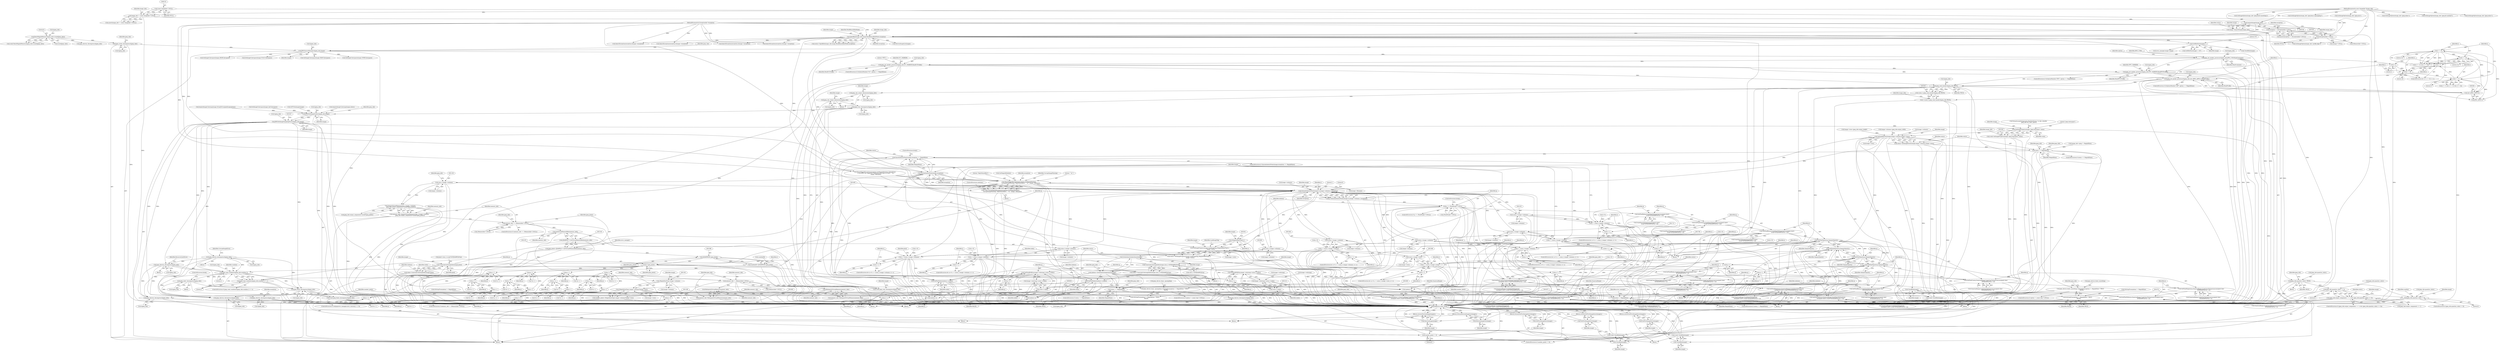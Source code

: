 digraph "0_ImageMagick_948356eec65aea91995d4b7cc487d197d2c5f602@API" {
"1000394" [label="(Call,jpeg_read_header(&jpeg_info,TRUE))"];
"1000338" [label="(Call,jpeg_set_marker_processor(&jpeg_info,ICC_MARKER,ReadICCProfile))"];
"1000322" [label="(Call,jpeg_set_marker_processor(&jpeg_info,JPEG_COM,ReadComment))"];
"1000318" [label="(Call,JPEGSourceManager(&jpeg_info,image))"];
"1000315" [label="(Call,jpeg_create_decompress(&jpeg_info))"];
"1000216" [label="(Call,ResetMagickMemory(&jpeg_info,0,sizeof(jpeg_info)))"];
"1000200" [label="(Call,GetBlobSize(image))"];
"1000180" [label="(Call,OpenBlob(image_info,image,ReadBinaryBlobMode,exception))"];
"1000176" [label="(Call,AcquireImage(image_info))"];
"1000130" [label="(Call,image_info != (const ImageInfo *) NULL)"];
"1000109" [label="(MethodParameterIn,const ImageInfo *image_info)"];
"1000132" [label="(Call,(const ImageInfo *) NULL)"];
"1000174" [label="(Call,image=AcquireImage(image_info))"];
"1000157" [label="(Call,exception != (ExceptionInfo *) NULL)"];
"1000110" [label="(MethodParameterIn,ExceptionInfo *exception)"];
"1000159" [label="(Call,(ExceptionInfo *) NULL)"];
"1000349" [label="(Call,jpeg_set_marker_processor(&jpeg_info,IPTC_MARKER,ReadIPTCProfile))"];
"1000381" [label="(Call,jpeg_set_marker_processor(&jpeg_info,(int) (JPEG_APP0+i),ReadProfile))"];
"1000384" [label="(Call,(int) (JPEG_APP0+i))"];
"1000369" [label="(Call,i != 13)"];
"1000365" [label="(Call,i != 2)"];
"1000358" [label="(Call,i < 16)"];
"1000355" [label="(Call,i=1)"];
"1000361" [label="(Call,i++)"];
"1000372" [label="(Call,i != 14)"];
"1000392" [label="(Call,(ssize_t) jpeg_read_header(&jpeg_info,TRUE))"];
"1000390" [label="(Call,i=(ssize_t) jpeg_read_header(&jpeg_info,TRUE))"];
"1000537" [label="(Call,jpeg_calc_output_dimensions(&jpeg_info))"];
"1000609" [label="(Call,jpeg_calc_output_dimensions(&jpeg_info))"];
"1000837" [label="(Call,jpeg_start_decompress(&jpeg_info))"];
"1000835" [label="(Call,(void) jpeg_start_decompress(&jpeg_info))"];
"1001038" [label="(Call,JPEGSetImageQuality(&jpeg_info,image))"];
"1001042" [label="(Call,JPEGSetImageSamplingFactor(&jpeg_info,image))"];
"1001059" [label="(Call,SetImageProperty(image,\"jpeg:colorspace\",value))"];
"1001057" [label="(Call,(void) SetImageProperty(image,\"jpeg:colorspace\",value))"];
"1001075" [label="(Call,CloseBlob(image))"];
"1001073" [label="(Call,(void) CloseBlob(image))"];
"1001078" [label="(Call,GetFirstImageInList(image))"];
"1001077" [label="(Return,return(GetFirstImageInList(image));)"];
"1001082" [label="(Call,SetImageExtent(image,image->columns,image->rows))"];
"1001080" [label="(Call,status=SetImageExtent(image,image->columns,image->rows))"];
"1001091" [label="(Call,status == MagickFalse)"];
"1001819" [label="(Call,SyncAuthenticPixels(image,exception) == MagickFalse)"];
"1001837" [label="(Call,status == MagickFalse)"];
"1001846" [label="(Call,status != MagickFalse)"];
"1001105" [label="(Call,DestroyImageList(image))"];
"1001104" [label="(Return,return(DestroyImageList(image));)"];
"1001135" [label="(Call,(size_t) image->columns)"];
"1001134" [label="(Call,AcquireVirtualMemory((size_t) image->columns,\n    jpeg_info.output_components*sizeof(*jpeg_pixels)))"];
"1001132" [label="(Call,memory_info=AcquireVirtualMemory((size_t) image->columns,\n    jpeg_info.output_components*sizeof(*jpeg_pixels)))"];
"1001148" [label="(Call,memory_info == (MemoryInfo *) NULL)"];
"1001164" [label="(Call,GetVirtualMemoryBlob(memory_info))"];
"1001162" [label="(Call,(JSAMPLE *) GetVirtualMemoryBlob(memory_info))"];
"1001160" [label="(Call,jpeg_pixels=(JSAMPLE *) GetVirtualMemoryBlob(memory_info))"];
"1001379" [label="(Call,(JSAMPROW) jpeg_pixels)"];
"1001375" [label="(Call,scanline[0]=(JSAMPROW) jpeg_pixels)"];
"1001401" [label="(Call,jpeg_read_scanlines(&jpeg_info,scanline,1))"];
"1001400" [label="(Call,jpeg_read_scanlines(&jpeg_info,scanline,1) != 1)"];
"1001841" [label="(Call,jpeg_abort_decompress(&jpeg_info))"];
"1001864" [label="(Call,jpeg_finish_decompress(&jpeg_info))"];
"1001862" [label="(Call,(void) jpeg_finish_decompress(&jpeg_info))"];
"1001867" [label="(Call,jpeg_destroy_decompress(&jpeg_info))"];
"1001420" [label="(Call,p=jpeg_pixels)"];
"1001514" [label="(Call,p++)"];
"1001548" [label="(Call,p++)"];
"1001559" [label="(Call,p++)"];
"1001570" [label="(Call,p++)"];
"1001603" [label="(Call,p++)"];
"1001616" [label="(Call,p++)"];
"1001629" [label="(Call,p++)"];
"1001644" [label="(Call,p++)"];
"1001695" [label="(Call,p++)"];
"1001727" [label="(Call,p++)"];
"1001736" [label="(Call,p++)"];
"1001745" [label="(Call,p++)"];
"1001776" [label="(Call,p++)"];
"1001787" [label="(Call,p++)"];
"1001798" [label="(Call,p++)"];
"1001811" [label="(Call,p++)"];
"1001175" [label="(Call,memory_info != (MemoryInfo *) NULL)"];
"1001182" [label="(Call,RelinquishVirtualMemory(memory_info))"];
"1001180" [label="(Call,memory_info=RelinquishVirtualMemory(memory_info))"];
"1001872" [label="(Call,RelinquishVirtualMemory(memory_info))"];
"1001870" [label="(Call,memory_info=RelinquishVirtualMemory(memory_info))"];
"1001194" [label="(Call,(MagickSizeType) image->columns)"];
"1001193" [label="(Call,(MagickSizeType) image->columns*image->rows)"];
"1001191" [label="(Call,number_pixels=(MagickSizeType) image->columns*image->rows)"];
"1001203" [label="(Call,number_pixels != 0)"];
"1001425" [label="(Call,QueueAuthenticPixels(image,0,y,image->columns,1,exception))"];
"1001423" [label="(Call,q=QueueAuthenticPixels(image,0,y,image->columns,1,exception))"];
"1001435" [label="(Call,q == (PixelPacket *) NULL)"];
"1001505" [label="(Call,SetPixelRGBO(q,image->colormap+(ssize_t) index))"];
"1001516" [label="(Call,q++)"];
"1001539" [label="(Call,SetPixelRed(q,ScaleShortToQuantum((unsigned short)\n                (scale*GETJSAMPLE(*p++)))))"];
"1001550" [label="(Call,SetPixelGreen(q,ScaleShortToQuantum((unsigned short)\n                (scale*GETJSAMPLE(*p++)))))"];
"1001561" [label="(Call,SetPixelBlue(q,ScaleShortToQuantum((unsigned short)\n                (scale*GETJSAMPLE(*p++)))))"];
"1001572" [label="(Call,SetPixelOpacity(q,OpaqueOpacity))"];
"1001575" [label="(Call,q++)"];
"1001646" [label="(Call,SetPixelOpacity(q,OpaqueOpacity))"];
"1001649" [label="(Call,q++)"];
"1001592" [label="(Call,SetPixelCyan(q,QuantumRange-ScaleShortToQuantum(\n                (unsigned short) (scale*GETJSAMPLE(*p++)))))"];
"1001605" [label="(Call,SetPixelMagenta(q,QuantumRange-ScaleShortToQuantum(\n                (unsigned short) (scale*GETJSAMPLE(*p++)))))"];
"1001618" [label="(Call,SetPixelYellow(q,QuantumRange-ScaleShortToQuantum(\n                (unsigned short) (scale*GETJSAMPLE(*p++)))))"];
"1001747" [label="(Call,SetPixelOpacity(q,OpaqueOpacity))"];
"1001750" [label="(Call,q++)"];
"1001720" [label="(Call,SetPixelRed(q,ScaleCharToQuantum((unsigned char)\n              GETJSAMPLE(*p++))))"];
"1001729" [label="(Call,SetPixelGreen(q,ScaleCharToQuantum((unsigned char)\n              GETJSAMPLE(*p++))))"];
"1001738" [label="(Call,SetPixelBlue(q,ScaleCharToQuantum((unsigned char)\n              GETJSAMPLE(*p++))))"];
"1001813" [label="(Call,SetPixelOpacity(q,OpaqueOpacity))"];
"1001816" [label="(Call,q++)"];
"1001767" [label="(Call,SetPixelCyan(q,QuantumRange-ScaleCharToQuantum((unsigned char)\n              GETJSAMPLE(*p++))))"];
"1001778" [label="(Call,SetPixelMagenta(q,QuantumRange-ScaleCharToQuantum((unsigned char)\n              GETJSAMPLE(*p++))))"];
"1001789" [label="(Call,SetPixelYellow(q,QuantumRange-ScaleCharToQuantum((unsigned char)\n              GETJSAMPLE(*p++))))"];
"1001686" [label="(Call,SetPixelRGBO(q,image->colormap+(ssize_t) index))"];
"1001697" [label="(Call,q++)"];
"1001443" [label="(Call,GetAuthenticIndexQueue(image))"];
"1001441" [label="(Call,indexes=GetAuthenticIndexQueue(image))"];
"1001500" [label="(Call,SetPixelIndex(indexes+x,index))"];
"1001511" [label="(Call,(ssize_t) index)"];
"1001507" [label="(Call,image->colormap+(ssize_t) index)"];
"1001501" [label="(Call,indexes+x)"];
"1001631" [label="(Call,SetPixelBlack(indexes+x,QuantumRange-ScaleShortToQuantum(\n                (unsigned short) (scale*GETJSAMPLE(*p++)))))"];
"1001632" [label="(Call,indexes+x)"];
"1001681" [label="(Call,SetPixelIndex(indexes+x,index))"];
"1001692" [label="(Call,(ssize_t) index)"];
"1001688" [label="(Call,image->colormap+(ssize_t) index)"];
"1001682" [label="(Call,indexes+x)"];
"1001800" [label="(Call,SetPixelBlack(indexes+x,QuantumRange-ScaleCharToQuantum(\n              (unsigned char) GETJSAMPLE(*p++))))"];
"1001801" [label="(Call,indexes+x)"];
"1001497" [label="(Call,ConstrainColormapIndex(image,pixel))"];
"1001495" [label="(Call,index=ConstrainColormapIndex(image,pixel))"];
"1001820" [label="(Call,SyncAuthenticPixels(image,exception))"];
"1001410" [label="(Call,ThrowMagickException(exception,GetMagickModule(),\n          CorruptImageWarning,\"SkipToSyncByte\",\"`%s'\",image->filename))"];
"1001408" [label="(Call,(void) ThrowMagickException(exception,GetMagickModule(),\n          CorruptImageWarning,\"SkipToSyncByte\",\"`%s'\",image->filename))"];
"1001827" [label="(Call,SetImageProgress(image,LoadImageTag,(MagickOffsetType) y,\n      image->rows))"];
"1001388" [label="(Call,(ssize_t) image->rows)"];
"1001386" [label="(Call,y < (ssize_t) image->rows)"];
"1001393" [label="(Call,y++)"];
"1001825" [label="(Call,status=SetImageProgress(image,LoadImageTag,(MagickOffsetType) y,\n      image->rows))"];
"1001876" [label="(Call,CloseBlob(image))"];
"1001874" [label="(Call,(void) CloseBlob(image))"];
"1001879" [label="(Call,GetFirstImageInList(image))"];
"1001878" [label="(Return,return(GetFirstImageInList(image));)"];
"1001674" [label="(Call,ConstrainColormapIndex(image,(size_t) GETJSAMPLE(*p)))"];
"1001672" [label="(Call,index=ConstrainColormapIndex(image,(size_t) GETJSAMPLE(*p)))"];
"1001477" [label="(Call,(ssize_t) image->columns)"];
"1001475" [label="(Call,x < (ssize_t) image->columns)"];
"1001482" [label="(Call,x++)"];
"1001531" [label="(Call,(ssize_t) image->columns)"];
"1001529" [label="(Call,x < (ssize_t) image->columns)"];
"1001536" [label="(Call,x++)"];
"1001584" [label="(Call,(ssize_t) image->columns)"];
"1001582" [label="(Call,x < (ssize_t) image->columns)"];
"1001589" [label="(Call,x++)"];
"1001664" [label="(Call,(ssize_t) image->columns)"];
"1001662" [label="(Call,x < (ssize_t) image->columns)"];
"1001669" [label="(Call,x++)"];
"1001712" [label="(Call,(ssize_t) image->columns)"];
"1001710" [label="(Call,x < (ssize_t) image->columns)"];
"1001717" [label="(Call,x++)"];
"1001759" [label="(Call,(ssize_t) image->columns)"];
"1001757" [label="(Call,x < (ssize_t) image->columns)"];
"1001764" [label="(Call,x++)"];
"1001830" [label="(Call,(MagickOffsetType) y)"];
"1001189" [label="(Call,CloseBlob(image))"];
"1001187" [label="(Call,(void) CloseBlob(image))"];
"1001207" [label="(Call,GetFirstImageInList(image))"];
"1001206" [label="(Return,return(GetFirstImageInList(image));)"];
"1001210" [label="(Call,DestroyImage(image))"];
"1001209" [label="(Return,return(DestroyImage(image));)"];
"1001070" [label="(Call,jpeg_destroy_decompress(&jpeg_info))"];
"1001095" [label="(Call,jpeg_destroy_decompress(&jpeg_info))"];
"1001126" [label="(Call,jpeg_destroy_decompress(&jpeg_info))"];
"1001154" [label="(Call,jpeg_destroy_decompress(&jpeg_info))"];
"1001184" [label="(Call,jpeg_destroy_decompress(&jpeg_info))"];
"1000691" [label="(Call,jpeg_info.quantize_colors=TRUE)"];
"1000952" [label="(Call,jpeg_info.quantize_colors == 0)"];
"1000946" [label="(Call,(jpeg_info.output_components == 1) && (jpeg_info.quantize_colors == 0))"];
"1001213" [label="(Call,jpeg_info.quantize_colors != 0)"];
"1000715" [label="(Call,jpeg_info.do_block_smoothing=IsStringTrue(option) != MagickFalse ? TRUE :\n      FALSE)"];
"1000719" [label="(Call,IsStringTrue(option) != MagickFalse ? TRUE :\n      FALSE)"];
"1000824" [label="(Call,jpeg_info.do_fancy_upsampling=IsStringTrue(option) != MagickFalse ? TRUE :\n      FALSE)"];
"1000828" [label="(Call,IsStringTrue(option) != MagickFalse ? TRUE :\n      FALSE)"];
"1001635" [label="(Call,QuantumRange-ScaleShortToQuantum(\n                (unsigned short) (scale*GETJSAMPLE(*p++))))"];
"1000354" [label="(ControlStructure,for (i=1; i < 16; i++))"];
"1001717" [label="(Call,x++)"];
"1001503" [label="(Identifier,x)"];
"1001754" [label="(Call,x=0)"];
"1001187" [label="(Call,(void) CloseBlob(image))"];
"1000889" [label="(Call,SetImageColorspace(image,YCbCrColorspace))"];
"1000692" [label="(Call,jpeg_info.quantize_colors)"];
"1001800" [label="(Call,SetPixelBlack(indexes+x,QuantumRange-ScaleCharToQuantum(\n              (unsigned char) GETJSAMPLE(*p++))))"];
"1001841" [label="(Call,jpeg_abort_decompress(&jpeg_info))"];
"1001765" [label="(Identifier,x)"];
"1001590" [label="(Identifier,x)"];
"1000903" [label="(Call,IsITUFaxImage(image))"];
"1001767" [label="(Call,SetPixelCyan(q,QuantumRange-ScaleCharToQuantum((unsigned char)\n              GETJSAMPLE(*p++))))"];
"1000216" [label="(Call,ResetMagickMemory(&jpeg_info,0,sizeof(jpeg_info)))"];
"1000192" [label="(Call,DestroyImageList(image))"];
"1001064" [label="(Call,image_info->ping != MagickFalse)"];
"1000111" [label="(Block,)"];
"1001191" [label="(Call,number_pixels=(MagickSizeType) image->columns*image->rows)"];
"1001684" [label="(Identifier,x)"];
"1001090" [label="(ControlStructure,if (status == MagickFalse))"];
"1001502" [label="(Identifier,indexes)"];
"1000956" [label="(Literal,0)"];
"1001666" [label="(Call,image->columns)"];
"1000342" [label="(Identifier,ReadICCProfile)"];
"1000824" [label="(Call,jpeg_info.do_fancy_upsampling=IsStringTrue(option) != MagickFalse ? TRUE :\n      FALSE)"];
"1000947" [label="(Call,jpeg_info.output_components == 1)"];
"1001111" [label="(Identifier,jpeg_info)"];
"1001617" [label="(Identifier,p)"];
"1001486" [label="(Call,pixel=(size_t) (scale*GETJSAMPLE(*p)))"];
"1000719" [label="(Call,IsStringTrue(option) != MagickFalse ? TRUE :\n      FALSE)"];
"1000392" [label="(Call,(ssize_t) jpeg_read_header(&jpeg_info,TRUE))"];
"1000217" [label="(Call,&jpeg_info)"];
"1000610" [label="(Call,&jpeg_info)"];
"1001769" [label="(Call,QuantumRange-ScaleCharToQuantum((unsigned char)\n              GETJSAMPLE(*p++)))"];
"1001812" [label="(Identifier,p)"];
"1001410" [label="(Call,ThrowMagickException(exception,GetMagickModule(),\n          CorruptImageWarning,\"SkipToSyncByte\",\"`%s'\",image->filename))"];
"1001517" [label="(Identifier,q)"];
"1001043" [label="(Call,&jpeg_info)"];
"1001582" [label="(Call,x < (ssize_t) image->columns)"];
"1000182" [label="(Identifier,image)"];
"1001589" [label="(Call,x++)"];
"1001629" [label="(Call,p++)"];
"1001148" [label="(Call,memory_info == (MemoryInfo *) NULL)"];
"1000514" [label="(Block,)"];
"1000391" [label="(Identifier,i)"];
"1001745" [label="(Call,p++)"];
"1000952" [label="(Call,jpeg_info.quantize_colors == 0)"];
"1001839" [label="(Identifier,MagickFalse)"];
"1001819" [label="(Call,SyncAuthenticPixels(image,exception) == MagickFalse)"];
"1001803" [label="(Identifier,x)"];
"1001574" [label="(Identifier,OpaqueOpacity)"];
"1000219" [label="(Literal,0)"];
"1001479" [label="(Call,image->columns)"];
"1000936" [label="(Call,InheritException(exception,&image->exception))"];
"1001079" [label="(Identifier,image)"];
"1001751" [label="(Identifier,q)"];
"1001880" [label="(Identifier,image)"];
"1001387" [label="(Identifier,y)"];
"1001414" [label="(Literal,\"SkipToSyncByte\")"];
"1001471" [label="(ControlStructure,for (x=0; x < (ssize_t) image->columns; x++))"];
"1001060" [label="(Identifier,image)"];
"1000725" [label="(Identifier,FALSE)"];
"1001407" [label="(Block,)"];
"1001125" [label="(Block,)"];
"1001636" [label="(Identifier,QuantumRange)"];
"1001127" [label="(Call,&jpeg_info)"];
"1001798" [label="(Call,p++)"];
"1001737" [label="(Identifier,p)"];
"1001402" [label="(Call,&jpeg_info)"];
"1000352" [label="(Identifier,IPTC_MARKER)"];
"1001130" [label="(Identifier,CorruptImageError)"];
"1000695" [label="(Identifier,TRUE)"];
"1001569" [label="(Call,*p++)"];
"1001607" [label="(Call,QuantumRange-ScaleShortToQuantum(\n                (unsigned short) (scale*GETJSAMPLE(*p++))))"];
"1001399" [label="(ControlStructure,if (jpeg_read_scanlines(&jpeg_info,scanline,1) != 1))"];
"1001852" [label="(Identifier,error_manager)"];
"1001862" [label="(Call,(void) jpeg_finish_decompress(&jpeg_info))"];
"1001416" [label="(Call,image->filename)"];
"1001106" [label="(Identifier,image)"];
"1001443" [label="(Call,GetAuthenticIndexQueue(image))"];
"1001878" [label="(Return,return(GetFirstImageInList(image));)"];
"1001670" [label="(Identifier,x)"];
"1000698" [label="(Identifier,jpeg_info)"];
"1001437" [label="(Call,(PixelPacket *) NULL)"];
"1001766" [label="(Block,)"];
"1001132" [label="(Call,memory_info=AcquireVirtualMemory((size_t) image->columns,\n    jpeg_info.output_components*sizeof(*jpeg_pixels)))"];
"1001871" [label="(Identifier,memory_info)"];
"1001788" [label="(Identifier,p)"];
"1001847" [label="(Identifier,status)"];
"1001560" [label="(Identifier,p)"];
"1001606" [label="(Identifier,q)"];
"1000357" [label="(Literal,1)"];
"1001836" [label="(ControlStructure,if (status == MagickFalse))"];
"1001616" [label="(Call,p++)"];
"1001160" [label="(Call,jpeg_pixels=(JSAMPLE *) GetVirtualMemoryBlob(memory_info))"];
"1001696" [label="(Identifier,p)"];
"1000715" [label="(Call,jpeg_info.do_block_smoothing=IsStringTrue(option) != MagickFalse ? TRUE :\n      FALSE)"];
"1000382" [label="(Call,&jpeg_info)"];
"1001379" [label="(Call,(JSAMPROW) jpeg_pixels)"];
"1001570" [label="(Call,p++)"];
"1001776" [label="(Call,p++)"];
"1001423" [label="(Call,q=QueueAuthenticPixels(image,0,y,image->columns,1,exception))"];
"1001868" [label="(Call,&jpeg_info)"];
"1001211" [label="(Identifier,image)"];
"1000339" [label="(Call,&jpeg_info)"];
"1001209" [label="(Return,return(DestroyImage(image));)"];
"1001648" [label="(Identifier,OpaqueOpacity)"];
"1001764" [label="(Call,x++)"];
"1001797" [label="(Call,*p++)"];
"1001748" [label="(Identifier,q)"];
"1001758" [label="(Identifier,x)"];
"1001394" [label="(Identifier,y)"];
"1001676" [label="(Call,(size_t) GETJSAMPLE(*p))"];
"1001390" [label="(Call,image->rows)"];
"1001726" [label="(Call,*p++)"];
"1001548" [label="(Call,p++)"];
"1001827" [label="(Call,SetImageProgress(image,LoadImageTag,(MagickOffsetType) y,\n      image->rows))"];
"1000338" [label="(Call,jpeg_set_marker_processor(&jpeg_info,ICC_MARKER,ReadICCProfile))"];
"1001561" [label="(Call,SetPixelBlue(q,ScaleShortToQuantum((unsigned short)\n                (scale*GETJSAMPLE(*p++)))))"];
"1001730" [label="(Identifier,q)"];
"1001791" [label="(Call,QuantumRange-ScaleCharToQuantum((unsigned char)\n              GETJSAMPLE(*p++)))"];
"1001753" [label="(ControlStructure,for (x=0; x < (ssize_t) image->columns; x++))"];
"1001508" [label="(Call,image->colormap)"];
"1001412" [label="(Call,GetMagickModule())"];
"1000157" [label="(Call,exception != (ExceptionInfo *) NULL)"];
"1001843" [label="(Identifier,jpeg_info)"];
"1000681" [label="(Call,GetImageOption(image_info,\"jpeg:colors\"))"];
"1001750" [label="(Call,q++)"];
"1000200" [label="(Call,GetBlobSize(image))"];
"1001740" [label="(Call,ScaleCharToQuantum((unsigned char)\n              GETJSAMPLE(*p++)))"];
"1001761" [label="(Call,image->columns)"];
"1001170" [label="(Identifier,error_manager)"];
"1000840" [label="(Call,image->columns=jpeg_info.output_width)"];
"1001381" [label="(Identifier,jpeg_pixels)"];
"1001175" [label="(Call,memory_info != (MemoryInfo *) NULL)"];
"1000355" [label="(Call,i=1)"];
"1001687" [label="(Identifier,q)"];
"1000733" [label="(Call,GetImageOption(image_info,\"jpeg:dct-method\"))"];
"1001149" [label="(Identifier,memory_info)"];
"1001080" [label="(Call,status=SetImageExtent(image,image->columns,image->rows))"];
"1001820" [label="(Call,SyncAuthenticPixels(image,exception))"];
"1001634" [label="(Identifier,x)"];
"1000201" [label="(Identifier,image)"];
"1001384" [label="(Identifier,y)"];
"1001377" [label="(Identifier,scanline)"];
"1001432" [label="(Literal,1)"];
"1001719" [label="(Block,)"];
"1000278" [label="(Call,CloseBlob(image))"];
"1000130" [label="(Call,image_info != (const ImageInfo *) NULL)"];
"1000159" [label="(Call,(ExceptionInfo *) NULL)"];
"1000389" [label="(Identifier,ReadProfile)"];
"1001645" [label="(Identifier,p)"];
"1001591" [label="(Block,)"];
"1000179" [label="(Identifier,status)"];
"1000919" [label="(Call,GetImageOption(image_info,\"jpeg:colors\"))"];
"1001632" [label="(Call,indexes+x)"];
"1001087" [label="(Call,image->rows)"];
"1000381" [label="(Call,jpeg_set_marker_processor(&jpeg_info,(int) (JPEG_APP0+i),ReadProfile))"];
"1000244" [label="(Call,error_manager.image=image)"];
"1000175" [label="(Identifier,image)"];
"1001516" [label="(Call,q++)"];
"1001877" [label="(Identifier,image)"];
"1001768" [label="(Identifier,q)"];
"1000386" [label="(Call,JPEG_APP0+i)"];
"1001176" [label="(Identifier,memory_info)"];
"1001551" [label="(Identifier,q)"];
"1000818" [label="(ControlStructure,if (option != (const char *) NULL))"];
"1000257" [label="(Call,jpeg_destroy_decompress(&jpeg_info))"];
"1000370" [label="(Identifier,i)"];
"1001499" [label="(Identifier,pixel)"];
"1001659" [label="(Call,x=0)"];
"1001177" [label="(Call,(MemoryInfo *) NULL)"];
"1001650" [label="(Identifier,q)"];
"1001153" [label="(Block,)"];
"1001066" [label="(Identifier,image_info)"];
"1001826" [label="(Identifier,status)"];
"1001511" [label="(Call,(ssize_t) index)"];
"1001736" [label="(Call,p++)"];
"1000394" [label="(Call,jpeg_read_header(&jpeg_info,TRUE))"];
"1001214" [label="(Call,jpeg_info.quantize_colors)"];
"1000364" [label="(Call,(i != 2) && (i != 13) && (i != 14))"];
"1001757" [label="(Call,x < (ssize_t) image->columns)"];
"1001671" [label="(Block,)"];
"1001041" [label="(Identifier,image)"];
"1001727" [label="(Call,p++)"];
"1000690" [label="(Block,)"];
"1000828" [label="(Call,IsStringTrue(option) != MagickFalse ? TRUE :\n      FALSE)"];
"1001404" [label="(Identifier,scanline)"];
"1001787" [label="(Call,p++)"];
"1001584" [label="(Call,(ssize_t) image->columns)"];
"1001779" [label="(Identifier,q)"];
"1001747" [label="(Call,SetPixelOpacity(q,OpaqueOpacity))"];
"1001200" [label="(Identifier,image)"];
"1001686" [label="(Call,SetPixelRGBO(q,image->colormap+(ssize_t) index))"];
"1000825" [label="(Call,jpeg_info.do_fancy_upsampling)"];
"1001477" [label="(Call,(ssize_t) image->columns)"];
"1001749" [label="(Identifier,OpaqueOpacity)"];
"1001194" [label="(Call,(MagickSizeType) image->columns)"];
"1000350" [label="(Call,&jpeg_info)"];
"1001620" [label="(Call,QuantumRange-ScaleShortToQuantum(\n                (unsigned short) (scale*GETJSAMPLE(*p++))))"];
"1001189" [label="(Call,CloseBlob(image))"];
"1001562" [label="(Identifier,q)"];
"1000183" [label="(Identifier,ReadBinaryBlobMode)"];
"1001383" [label="(Call,y=0)"];
"1001848" [label="(Identifier,MagickFalse)"];
"1001099" [label="(Identifier,exception)"];
"1000346" [label="(Literal,\"IPTC\")"];
"1000176" [label="(Call,AcquireImage(image_info))"];
"1000129" [label="(Call,assert(image_info != (const ImageInfo *) NULL))"];
"1001630" [label="(Identifier,p)"];
"1000538" [label="(Call,&jpeg_info)"];
"1001695" [label="(Call,p++)"];
"1001513" [label="(Identifier,index)"];
"1001403" [label="(Identifier,jpeg_info)"];
"1001158" [label="(Identifier,ResourceLimitError)"];
"1001825" [label="(Call,status=SetImageProgress(image,LoadImageTag,(MagickOffsetType) y,\n      image->rows))"];
"1000838" [label="(Call,&jpeg_info)"];
"1001484" [label="(Block,)"];
"1001427" [label="(Literal,0)"];
"1001631" [label="(Call,SetPixelBlack(indexes+x,QuantumRange-ScaleShortToQuantum(\n                (unsigned short) (scale*GETJSAMPLE(*p++)))))"];
"1000960" [label="(Identifier,colors)"];
"1001408" [label="(Call,(void) ThrowMagickException(exception,GetMagickModule(),\n          CorruptImageWarning,\"SkipToSyncByte\",\"`%s'\",image->filename))"];
"1001190" [label="(Identifier,image)"];
"1001507" [label="(Call,image->colormap+(ssize_t) index)"];
"1001092" [label="(Identifier,status)"];
"1000134" [label="(Identifier,NULL)"];
"1001710" [label="(Call,x < (ssize_t) image->columns)"];
"1000298" [label="(Call,InheritException(exception,&image->exception))"];
"1000220" [label="(Call,sizeof(jpeg_info))"];
"1001500" [label="(Call,SetPixelIndex(indexes+x,index))"];
"1001571" [label="(Identifier,p)"];
"1001683" [label="(Identifier,indexes)"];
"1000132" [label="(Call,(const ImageInfo *) NULL)"];
"1001400" [label="(Call,jpeg_read_scanlines(&jpeg_info,scanline,1) != 1)"];
"1001646" [label="(Call,SetPixelOpacity(q,OpaqueOpacity))"];
"1001495" [label="(Call,index=ConstrainColormapIndex(image,pixel))"];
"1001165" [label="(Identifier,memory_info)"];
"1001867" [label="(Call,jpeg_destroy_decompress(&jpeg_info))"];
"1000365" [label="(Call,i != 2)"];
"1001576" [label="(Identifier,q)"];
"1001472" [label="(Call,x=0)"];
"1000373" [label="(Identifier,i)"];
"1000315" [label="(Call,jpeg_create_decompress(&jpeg_info))"];
"1000110" [label="(MethodParameterIn,ExceptionInfo *exception)"];
"1000537" [label="(Call,jpeg_calc_output_dimensions(&jpeg_info))"];
"1000353" [label="(Identifier,ReadIPTCProfile)"];
"1001069" [label="(Block,)"];
"1000395" [label="(Call,&jpeg_info)"];
"1001135" [label="(Call,(size_t) image->columns)"];
"1001094" [label="(Block,)"];
"1001531" [label="(Call,(ssize_t) image->columns)"];
"1001728" [label="(Identifier,p)"];
"1000349" [label="(Call,jpeg_set_marker_processor(&jpeg_info,IPTC_MARKER,ReadIPTCProfile))"];
"1001150" [label="(Call,(MemoryInfo *) NULL)"];
"1001688" [label="(Call,image->colormap+(ssize_t) index)"];
"1001706" [label="(ControlStructure,for (x=0; x < (ssize_t) image->columns; x++))"];
"1001744" [label="(Call,*p++)"];
"1000367" [label="(Literal,2)"];
"1000326" [label="(Identifier,ReadComment)"];
"1001424" [label="(Identifier,q)"];
"1001185" [label="(Call,&jpeg_info)"];
"1001873" [label="(Identifier,memory_info)"];
"1001505" [label="(Call,SetPixelRGBO(q,image->colormap+(ssize_t) index))"];
"1000360" [label="(Literal,16)"];
"1001802" [label="(Identifier,indexes)"];
"1000390" [label="(Call,i=(ssize_t) jpeg_read_header(&jpeg_info,TRUE))"];
"1001422" [label="(Identifier,jpeg_pixels)"];
"1001778" [label="(Call,SetPixelMagenta(q,QuantumRange-ScaleCharToQuantum((unsigned char)\n              GETJSAMPLE(*p++))))"];
"1001879" [label="(Call,GetFirstImageInList(image))"];
"1001834" [label="(Identifier,image)"];
"1000109" [label="(MethodParameterIn,const ImageInfo *image_info)"];
"1001039" [label="(Call,&jpeg_info)"];
"1001059" [label="(Call,SetImageProperty(image,\"jpeg:colorspace\",value))"];
"1001496" [label="(Identifier,index)"];
"1001429" [label="(Call,image->columns)"];
"1001475" [label="(Call,x < (ssize_t) image->columns)"];
"1000321" [label="(Identifier,image)"];
"1001405" [label="(Literal,1)"];
"1001739" [label="(Identifier,q)"];
"1001048" [label="(Call,FormatLocaleString(value,MaxTextExtent,\"%.20g\",(double)\n    jpeg_info.out_color_space))"];
"1000319" [label="(Call,&jpeg_info)"];
"1000161" [label="(Identifier,NULL)"];
"1000359" [label="(Identifier,i)"];
"1001161" [label="(Identifier,jpeg_pixels)"];
"1000881" [label="(Call,SetImageColorspace(image,GRAYColorspace))"];
"1000946" [label="(Call,(jpeg_info.output_components == 1) && (jpeg_info.quantize_colors == 0))"];
"1001421" [label="(Identifier,p)"];
"1001533" [label="(Call,image->columns)"];
"1001605" [label="(Call,SetPixelMagenta(q,QuantumRange-ScaleShortToQuantum(\n                (unsigned short) (scale*GETJSAMPLE(*p++)))))"];
"1001183" [label="(Identifier,memory_info)"];
"1000131" [label="(Identifier,image_info)"];
"1001376" [label="(Call,scanline[0])"];
"1001538" [label="(Block,)"];
"1000953" [label="(Call,jpeg_info.quantize_colors)"];
"1000178" [label="(Call,status=OpenBlob(image_info,image,ReadBinaryBlobMode,exception))"];
"1001592" [label="(Call,SetPixelCyan(q,QuantumRange-ScaleShortToQuantum(\n                (unsigned short) (scale*GETJSAMPLE(*p++)))))"];
"1001208" [label="(Identifier,image)"];
"1001425" [label="(Call,QueueAuthenticPixels(image,0,y,image->columns,1,exception))"];
"1001692" [label="(Call,(ssize_t) index)"];
"1001411" [label="(Identifier,exception)"];
"1001395" [label="(Block,)"];
"1000362" [label="(Identifier,i)"];
"1001181" [label="(Identifier,memory_info)"];
"1001441" [label="(Call,indexes=GetAuthenticIndexQueue(image))"];
"1001842" [label="(Call,&jpeg_info)"];
"1000706" [label="(Call,GetImageOption(image_info,\"jpeg:block-smoothing\"))"];
"1001045" [label="(Identifier,image)"];
"1001164" [label="(Call,GetVirtualMemoryBlob(memory_info))"];
"1001775" [label="(Call,*p++)"];
"1001073" [label="(Call,(void) CloseBlob(image))"];
"1001881" [label="(MethodReturn,static Image *)"];
"1001658" [label="(ControlStructure,for (x=0; x < (ssize_t) image->columns; x++))"];
"1000177" [label="(Identifier,image_info)"];
"1001436" [label="(Identifier,q)"];
"1001536" [label="(Call,x++)"];
"1001870" [label="(Call,memory_info=RelinquishVirtualMemory(memory_info))"];
"1001840" [label="(Block,)"];
"1001435" [label="(Call,q == (PixelPacket *) NULL)"];
"1001810" [label="(Call,*p++)"];
"1001192" [label="(Identifier,number_pixels)"];
"1001476" [label="(Identifier,x)"];
"1001669" [label="(Call,x++)"];
"1000720" [label="(Call,IsStringTrue(option) != MagickFalse)"];
"1001780" [label="(Call,QuantumRange-ScaleCharToQuantum((unsigned char)\n              GETJSAMPLE(*p++)))"];
"1001541" [label="(Call,ScaleShortToQuantum((unsigned short)\n                (scale*GETJSAMPLE(*p++))))"];
"1001618" [label="(Call,SetPixelYellow(q,QuantumRange-ScaleShortToQuantum(\n                (unsigned short) (scale*GETJSAMPLE(*p++)))))"];
"1001497" [label="(Call,ConstrainColormapIndex(image,pixel))"];
"1001707" [label="(Call,x=0)"];
"1000971" [label="(Call,AcquireImageColormap(image,colors))"];
"1000181" [label="(Identifier,image_info)"];
"1001729" [label="(Call,SetPixelGreen(q,ScaleCharToQuantum((unsigned char)\n              GETJSAMPLE(*p++))))"];
"1000833" [label="(Identifier,TRUE)"];
"1001482" [label="(Call,x++)"];
"1000320" [label="(Identifier,jpeg_info)"];
"1001846" [label="(Call,status != MagickFalse)"];
"1001426" [label="(Identifier,image)"];
"1001838" [label="(Identifier,status)"];
"1001203" [label="(Call,number_pixels != 0)"];
"1001722" [label="(Call,ScaleCharToQuantum((unsigned char)\n              GETJSAMPLE(*p++)))"];
"1001062" [label="(Identifier,value)"];
"1001714" [label="(Call,image->columns)"];
"1001093" [label="(Identifier,MagickFalse)"];
"1001206" [label="(Return,return(GetFirstImageInList(image));)"];
"1001673" [label="(Identifier,index)"];
"1001207" [label="(Call,GetFirstImageInList(image))"];
"1001789" [label="(Call,SetPixelYellow(q,QuantumRange-ScaleCharToQuantum((unsigned char)\n              GETJSAMPLE(*p++))))"];
"1001433" [label="(Identifier,exception)"];
"1001084" [label="(Call,image->columns)"];
"1001162" [label="(Call,(JSAMPLE *) GetVirtualMemoryBlob(memory_info))"];
"1000199" [label="(Call,GetBlobSize(image) < 107)"];
"1000341" [label="(Identifier,ICC_MARKER)"];
"1001685" [label="(Identifier,index)"];
"1000158" [label="(Identifier,exception)"];
"1001076" [label="(Identifier,image)"];
"1001674" [label="(Call,ConstrainColormapIndex(image,(size_t) GETJSAMPLE(*p)))"];
"1000988" [label="(Identifier,image)"];
"1001721" [label="(Identifier,q)"];
"1001097" [label="(Identifier,jpeg_info)"];
"1001720" [label="(Call,SetPixelRed(q,ScaleCharToQuantum((unsigned char)\n              GETJSAMPLE(*p++))))"];
"1001428" [label="(Identifier,y)"];
"1001604" [label="(Identifier,p)"];
"1001814" [label="(Identifier,q)"];
"1001515" [label="(Identifier,p)"];
"1001182" [label="(Call,RelinquishVirtualMemory(memory_info))"];
"1000323" [label="(Call,&jpeg_info)"];
"1001572" [label="(Call,SetPixelOpacity(q,OpaqueOpacity))"];
"1001038" [label="(Call,JPEGSetImageQuality(&jpeg_info,image))"];
"1001876" [label="(Call,CloseBlob(image))"];
"1001813" [label="(Call,SetPixelOpacity(q,OpaqueOpacity))"];
"1001514" [label="(Call,p++)"];
"1001828" [label="(Identifier,image)"];
"1001865" [label="(Call,&jpeg_info)"];
"1001746" [label="(Identifier,p)"];
"1001375" [label="(Call,scanline[0]=(JSAMPROW) jpeg_pixels)"];
"1001575" [label="(Call,q++)"];
"1001816" [label="(Call,q++)"];
"1001444" [label="(Identifier,image)"];
"1001105" [label="(Call,DestroyImageList(image))"];
"1001811" [label="(Call,p++)"];
"1000835" [label="(Call,(void) jpeg_start_decompress(&jpeg_info))"];
"1001420" [label="(Call,p=jpeg_pixels)"];
"1000397" [label="(Identifier,TRUE)"];
"1001681" [label="(Call,SetPixelIndex(indexes+x,index))"];
"1001498" [label="(Identifier,image)"];
"1001525" [label="(ControlStructure,for (x=0; x < (ssize_t) image->columns; x++))"];
"1001573" [label="(Identifier,q)"];
"1001382" [label="(ControlStructure,for (y=0; y < (ssize_t) image->rows; y++))"];
"1001537" [label="(Identifier,x)"];
"1000202" [label="(Literal,107)"];
"1001731" [label="(Call,ScaleCharToQuantum((unsigned char)\n              GETJSAMPLE(*p++)))"];
"1000659" [label="(Call,ThrowMagickException(exception,GetMagickModule(),OptionError,\n      \"12-bit JPEG not supported. Reducing pixel data to 8 bits\",\"`%s'\",\n      image->filename))"];
"1001406" [label="(Literal,1)"];
"1001434" [label="(ControlStructure,if (q == (PixelPacket *) NULL))"];
"1001711" [label="(Identifier,x)"];
"1000329" [label="(Call,GetImageOption(image_info,\"profile:skip\"))"];
"1001830" [label="(Call,(MagickOffsetType) y)"];
"1001526" [label="(Call,x=0)"];
"1000815" [label="(Call,GetImageOption(image_info,\"jpeg:fancy-upsampling\"))"];
"1001156" [label="(Identifier,jpeg_info)"];
"1001196" [label="(Call,image->columns)"];
"1000372" [label="(Call,i != 14)"];
"1001126" [label="(Call,jpeg_destroy_decompress(&jpeg_info))"];
"1001786" [label="(Call,*p++)"];
"1001098" [label="(Call,InheritException(exception,&image->exception))"];
"1001829" [label="(Identifier,LoadImageTag)"];
"1001044" [label="(Identifier,jpeg_info)"];
"1001180" [label="(Call,memory_info=RelinquishVirtualMemory(memory_info))"];
"1001593" [label="(Identifier,q)"];
"1000930" [label="(Call,AcquireImageColormap(image,StringToUnsignedLong(option)))"];
"1001603" [label="(Call,p++)"];
"1001133" [label="(Identifier,memory_info)"];
"1001140" [label="(Call,jpeg_info.output_components*sizeof(*jpeg_pixels))"];
"1001448" [label="(Identifier,jpeg_info)"];
"1001393" [label="(Call,y++)"];
"1001579" [label="(Call,x=0)"];
"1000174" [label="(Call,image=AcquireImage(image_info))"];
"1001682" [label="(Call,indexes+x)"];
"1001804" [label="(Call,QuantumRange-ScaleCharToQuantum(\n              (unsigned char) GETJSAMPLE(*p++)))"];
"1001824" [label="(ControlStructure,break;)"];
"1001540" [label="(Identifier,q)"];
"1001075" [label="(Call,CloseBlob(image))"];
"1000184" [label="(Identifier,exception)"];
"1001530" [label="(Identifier,x)"];
"1000716" [label="(Call,jpeg_info.do_block_smoothing)"];
"1000897" [label="(Call,SetImageColorspace(image,CMYKColorspace))"];
"1001759" [label="(Call,(ssize_t) image->columns)"];
"1001633" [label="(Identifier,indexes)"];
"1000322" [label="(Call,jpeg_set_marker_processor(&jpeg_info,JPEG_COM,ReadComment))"];
"1001077" [label="(Return,return(GetFirstImageInList(image));)"];
"1001386" [label="(Call,y < (ssize_t) image->rows)"];
"1001154" [label="(Call,jpeg_destroy_decompress(&jpeg_info))"];
"1000368" [label="(Call,(i != 13) && (i != 14))"];
"1001832" [label="(Identifier,y)"];
"1001619" [label="(Identifier,q)"];
"1000195" [label="(Call,(Image *) NULL)"];
"1000180" [label="(Call,OpenBlob(image_info,image,ReadBinaryBlobMode,exception))"];
"1001594" [label="(Call,QuantumRange-ScaleShortToQuantum(\n                (unsigned short) (scale*GETJSAMPLE(*p++))))"];
"1001817" [label="(Identifier,q)"];
"1001837" [label="(Call,status == MagickFalse)"];
"1001649" [label="(Call,q++)"];
"1001864" [label="(Call,jpeg_finish_decompress(&jpeg_info))"];
"1001413" [label="(Identifier,CorruptImageWarning)"];
"1001193" [label="(Call,(MagickSizeType) image->columns*image->rows)"];
"1001204" [label="(Identifier,number_pixels)"];
"1001559" [label="(Call,p++)"];
"1000909" [label="(Call,SetImageColorspace(image,LabColorspace))"];
"1001563" [label="(Call,ScaleShortToQuantum((unsigned short)\n                (scale*GETJSAMPLE(*p++))))"];
"1001805" [label="(Identifier,QuantumRange)"];
"1001790" [label="(Identifier,q)"];
"1001647" [label="(Identifier,q)"];
"1001874" [label="(Call,(void) CloseBlob(image))"];
"1001583" [label="(Identifier,x)"];
"1001134" [label="(Call,AcquireVirtualMemory((size_t) image->columns,\n    jpeg_info.output_components*sizeof(*jpeg_pixels)))"];
"1001869" [label="(Identifier,jpeg_info)"];
"1001147" [label="(ControlStructure,if (memory_info == (MemoryInfo *) NULL))"];
"1001091" [label="(Call,status == MagickFalse)"];
"1001694" [label="(Identifier,index)"];
"1001845" [label="(ControlStructure,if (status != MagickFalse))"];
"1001221" [label="(Identifier,image)"];
"1000241" [label="(Call,(MemoryInfo *) NULL)"];
"1000318" [label="(Call,JPEGSourceManager(&jpeg_info,image))"];
"1000328" [label="(Identifier,option)"];
"1001615" [label="(Call,*p++)"];
"1001504" [label="(Identifier,index)"];
"1001821" [label="(Identifier,image)"];
"1001137" [label="(Call,image->columns)"];
"1000615" [label="(Identifier,image)"];
"1001712" [label="(Call,(ssize_t) image->columns)"];
"1001081" [label="(Identifier,status)"];
"1001578" [label="(ControlStructure,for (x=0; x < (ssize_t) image->columns; x++))"];
"1001777" [label="(Identifier,p)"];
"1001698" [label="(Identifier,q)"];
"1001872" [label="(Call,RelinquishVirtualMemory(memory_info))"];
"1001205" [label="(Literal,0)"];
"1000156" [label="(Call,assert(exception != (ExceptionInfo *) NULL))"];
"1001644" [label="(Call,p++)"];
"1000375" [label="(ControlStructure,if (IsOptionMember(\"APP\",option) == MagickFalse))"];
"1000325" [label="(Identifier,JPEG_COM)"];
"1001071" [label="(Call,&jpeg_info)"];
"1001142" [label="(Identifier,jpeg_info)"];
"1000945" [label="(ControlStructure,if ((jpeg_info.output_components == 1) && (jpeg_info.quantize_colors == 0)))"];
"1001822" [label="(Identifier,exception)"];
"1001801" [label="(Call,indexes+x)"];
"1001550" [label="(Call,SetPixelGreen(q,ScaleShortToQuantum((unsigned short)\n                (scale*GETJSAMPLE(*p++)))))"];
"1001057" [label="(Call,(void) SetImageProperty(image,\"jpeg:colorspace\",value))"];
"1000366" [label="(Identifier,i)"];
"1001078" [label="(Call,GetFirstImageInList(image))"];
"1000542" [label="(Identifier,image)"];
"1001506" [label="(Identifier,q)"];
"1001210" [label="(Call,DestroyImage(image))"];
"1000324" [label="(Identifier,jpeg_info)"];
"1001662" [label="(Call,x < (ssize_t) image->columns)"];
"1001586" [label="(Call,image->columns)"];
"1001833" [label="(Call,image->rows)"];
"1000214" [label="(Call,(void) ResetMagickMemory(&jpeg_info,0,sizeof(jpeg_info)))"];
"1000724" [label="(Identifier,TRUE)"];
"1001217" [label="(Literal,0)"];
"1001061" [label="(Literal,\"jpeg:colorspace\")"];
"1001401" [label="(Call,jpeg_read_scanlines(&jpeg_info,scanline,1))"];
"1001818" [label="(ControlStructure,if (SyncAuthenticPixels(image,exception) == MagickFalse))"];
"1000499" [label="(Call,GetImageOption(image_info,\"jpeg:size\"))"];
"1001643" [label="(Call,*p++)"];
"1001199" [label="(Call,image->rows)"];
"1001552" [label="(Call,ScaleShortToQuantum((unsigned short)\n                (scale*GETJSAMPLE(*p++))))"];
"1001419" [label="(ControlStructure,continue;)"];
"1000834" [label="(Identifier,FALSE)"];
"1001440" [label="(ControlStructure,break;)"];
"1001738" [label="(Call,SetPixelBlue(q,ScaleCharToQuantum((unsigned char)\n              GETJSAMPLE(*p++))))"];
"1001174" [label="(ControlStructure,if (memory_info != (MemoryInfo *) NULL))"];
"1001155" [label="(Call,&jpeg_info)"];
"1001173" [label="(Block,)"];
"1001675" [label="(Identifier,image)"];
"1000829" [label="(Call,IsStringTrue(option) != MagickFalse)"];
"1000873" [label="(Call,SetImageColorspace(image,sRGBColorspace))"];
"1001689" [label="(Call,image->colormap)"];
"1000374" [label="(Literal,14)"];
"1001664" [label="(Call,(ssize_t) image->columns)"];
"1001501" [label="(Call,indexes+x)"];
"1000691" [label="(Call,jpeg_info.quantize_colors=TRUE)"];
"1001735" [label="(Call,*p++)"];
"1001415" [label="(Literal,\"`%s'\")"];
"1000837" [label="(Call,jpeg_start_decompress(&jpeg_info))"];
"1000356" [label="(Identifier,i)"];
"1001697" [label="(Call,q++)"];
"1000371" [label="(Literal,13)"];
"1001186" [label="(Identifier,jpeg_info)"];
"1001083" [label="(Identifier,image)"];
"1001602" [label="(Call,*p++)"];
"1001096" [label="(Call,&jpeg_info)"];
"1001844" [label="(ControlStructure,break;)"];
"1001549" [label="(Identifier,p)"];
"1001628" [label="(Call,*p++)"];
"1001855" [label="(ControlStructure,if (setjmp(error_manager.error_recovery) == 0))"];
"1000361" [label="(Call,i++)"];
"1001212" [label="(ControlStructure,if (jpeg_info.quantize_colors != 0))"];
"1000384" [label="(Call,(int) (JPEG_APP0+i))"];
"1000369" [label="(Call,i != 13)"];
"1000609" [label="(Call,jpeg_calc_output_dimensions(&jpeg_info))"];
"1001095" [label="(Call,jpeg_destroy_decompress(&jpeg_info))"];
"1000316" [label="(Call,&jpeg_info)"];
"1001539" [label="(Call,SetPixelRed(q,ScaleShortToQuantum((unsigned short)\n                (scale*GETJSAMPLE(*p++)))))"];
"1001799" [label="(Identifier,p)"];
"1001718" [label="(Identifier,x)"];
"1001070" [label="(Call,jpeg_destroy_decompress(&jpeg_info))"];
"1000332" [label="(ControlStructure,if (IsOptionMember(\"ICC\",option) == MagickFalse))"];
"1000847" [label="(Call,image->rows=jpeg_info.output_height)"];
"1001823" [label="(Identifier,MagickFalse)"];
"1001815" [label="(Identifier,OpaqueOpacity)"];
"1001082" [label="(Call,SetImageExtent(image,image->columns,image->rows))"];
"1001104" [label="(Return,return(DestroyImageList(image));)"];
"1001558" [label="(Call,*p++)"];
"1001529" [label="(Call,x < (ssize_t) image->columns)"];
"1001672" [label="(Call,index=ConstrainColormapIndex(image,(size_t) GETJSAMPLE(*p)))"];
"1001663" [label="(Identifier,x)"];
"1001487" [label="(Identifier,pixel)"];
"1001388" [label="(Call,(ssize_t) image->rows)"];
"1000728" [label="(Identifier,jpeg_info)"];
"1001442" [label="(Identifier,indexes)"];
"1001042" [label="(Call,JPEGSetImageSamplingFactor(&jpeg_info,image))"];
"1000976" [label="(Call,InheritException(exception,&image->exception))"];
"1001213" [label="(Call,jpeg_info.quantize_colors != 0)"];
"1000842" [label="(Identifier,image)"];
"1001184" [label="(Call,jpeg_destroy_decompress(&jpeg_info))"];
"1000343" [label="(ControlStructure,if (IsOptionMember(\"IPTC\",option) == MagickFalse))"];
"1001483" [label="(Identifier,x)"];
"1000402" [label="(Identifier,image_info)"];
"1001547" [label="(Call,*p++)"];
"1000709" [label="(ControlStructure,if (option != (const char *) NULL))"];
"1001202" [label="(ControlStructure,if (number_pixels != 0))"];
"1000358" [label="(Call,i < 16)"];
"1000394" -> "1000392"  [label="AST: "];
"1000394" -> "1000397"  [label="CFG: "];
"1000395" -> "1000394"  [label="AST: "];
"1000397" -> "1000394"  [label="AST: "];
"1000392" -> "1000394"  [label="CFG: "];
"1000394" -> "1001881"  [label="DDG: "];
"1000394" -> "1000392"  [label="DDG: "];
"1000394" -> "1000392"  [label="DDG: "];
"1000338" -> "1000394"  [label="DDG: "];
"1000349" -> "1000394"  [label="DDG: "];
"1000381" -> "1000394"  [label="DDG: "];
"1000322" -> "1000394"  [label="DDG: "];
"1000394" -> "1000537"  [label="DDG: "];
"1000394" -> "1000691"  [label="DDG: "];
"1000394" -> "1000715"  [label="DDG: "];
"1000394" -> "1000719"  [label="DDG: "];
"1000394" -> "1000824"  [label="DDG: "];
"1000394" -> "1000828"  [label="DDG: "];
"1000394" -> "1000837"  [label="DDG: "];
"1000338" -> "1000332"  [label="AST: "];
"1000338" -> "1000342"  [label="CFG: "];
"1000339" -> "1000338"  [label="AST: "];
"1000341" -> "1000338"  [label="AST: "];
"1000342" -> "1000338"  [label="AST: "];
"1000346" -> "1000338"  [label="CFG: "];
"1000338" -> "1001881"  [label="DDG: "];
"1000338" -> "1001881"  [label="DDG: "];
"1000338" -> "1001881"  [label="DDG: "];
"1000322" -> "1000338"  [label="DDG: "];
"1000338" -> "1000349"  [label="DDG: "];
"1000338" -> "1000381"  [label="DDG: "];
"1000322" -> "1000111"  [label="AST: "];
"1000322" -> "1000326"  [label="CFG: "];
"1000323" -> "1000322"  [label="AST: "];
"1000325" -> "1000322"  [label="AST: "];
"1000326" -> "1000322"  [label="AST: "];
"1000328" -> "1000322"  [label="CFG: "];
"1000322" -> "1001881"  [label="DDG: "];
"1000322" -> "1001881"  [label="DDG: "];
"1000322" -> "1001881"  [label="DDG: "];
"1000318" -> "1000322"  [label="DDG: "];
"1000322" -> "1000349"  [label="DDG: "];
"1000322" -> "1000381"  [label="DDG: "];
"1000318" -> "1000111"  [label="AST: "];
"1000318" -> "1000321"  [label="CFG: "];
"1000319" -> "1000318"  [label="AST: "];
"1000321" -> "1000318"  [label="AST: "];
"1000324" -> "1000318"  [label="CFG: "];
"1000318" -> "1001881"  [label="DDG: "];
"1000315" -> "1000318"  [label="DDG: "];
"1000200" -> "1000318"  [label="DDG: "];
"1000318" -> "1000873"  [label="DDG: "];
"1000318" -> "1000881"  [label="DDG: "];
"1000318" -> "1000889"  [label="DDG: "];
"1000318" -> "1000897"  [label="DDG: "];
"1000315" -> "1000111"  [label="AST: "];
"1000315" -> "1000316"  [label="CFG: "];
"1000316" -> "1000315"  [label="AST: "];
"1000320" -> "1000315"  [label="CFG: "];
"1000315" -> "1001881"  [label="DDG: "];
"1000216" -> "1000315"  [label="DDG: "];
"1000216" -> "1000214"  [label="AST: "];
"1000216" -> "1000220"  [label="CFG: "];
"1000217" -> "1000216"  [label="AST: "];
"1000219" -> "1000216"  [label="AST: "];
"1000220" -> "1000216"  [label="AST: "];
"1000214" -> "1000216"  [label="CFG: "];
"1000216" -> "1000214"  [label="DDG: "];
"1000216" -> "1000214"  [label="DDG: "];
"1000216" -> "1000257"  [label="DDG: "];
"1000200" -> "1000199"  [label="AST: "];
"1000200" -> "1000201"  [label="CFG: "];
"1000201" -> "1000200"  [label="AST: "];
"1000202" -> "1000200"  [label="CFG: "];
"1000200" -> "1000199"  [label="DDG: "];
"1000180" -> "1000200"  [label="DDG: "];
"1000200" -> "1000244"  [label="DDG: "];
"1000200" -> "1000278"  [label="DDG: "];
"1000180" -> "1000178"  [label="AST: "];
"1000180" -> "1000184"  [label="CFG: "];
"1000181" -> "1000180"  [label="AST: "];
"1000182" -> "1000180"  [label="AST: "];
"1000183" -> "1000180"  [label="AST: "];
"1000184" -> "1000180"  [label="AST: "];
"1000178" -> "1000180"  [label="CFG: "];
"1000180" -> "1001881"  [label="DDG: "];
"1000180" -> "1001881"  [label="DDG: "];
"1000180" -> "1001881"  [label="DDG: "];
"1000180" -> "1000178"  [label="DDG: "];
"1000180" -> "1000178"  [label="DDG: "];
"1000180" -> "1000178"  [label="DDG: "];
"1000180" -> "1000178"  [label="DDG: "];
"1000176" -> "1000180"  [label="DDG: "];
"1000109" -> "1000180"  [label="DDG: "];
"1000174" -> "1000180"  [label="DDG: "];
"1000157" -> "1000180"  [label="DDG: "];
"1000110" -> "1000180"  [label="DDG: "];
"1000180" -> "1000192"  [label="DDG: "];
"1000180" -> "1000298"  [label="DDG: "];
"1000180" -> "1000329"  [label="DDG: "];
"1000180" -> "1000659"  [label="DDG: "];
"1000180" -> "1000936"  [label="DDG: "];
"1000180" -> "1000976"  [label="DDG: "];
"1000180" -> "1001098"  [label="DDG: "];
"1000180" -> "1001410"  [label="DDG: "];
"1000180" -> "1001425"  [label="DDG: "];
"1000176" -> "1000174"  [label="AST: "];
"1000176" -> "1000177"  [label="CFG: "];
"1000177" -> "1000176"  [label="AST: "];
"1000174" -> "1000176"  [label="CFG: "];
"1000176" -> "1000174"  [label="DDG: "];
"1000130" -> "1000176"  [label="DDG: "];
"1000109" -> "1000176"  [label="DDG: "];
"1000130" -> "1000129"  [label="AST: "];
"1000130" -> "1000132"  [label="CFG: "];
"1000131" -> "1000130"  [label="AST: "];
"1000132" -> "1000130"  [label="AST: "];
"1000129" -> "1000130"  [label="CFG: "];
"1000130" -> "1001881"  [label="DDG: "];
"1000130" -> "1000129"  [label="DDG: "];
"1000130" -> "1000129"  [label="DDG: "];
"1000109" -> "1000130"  [label="DDG: "];
"1000132" -> "1000130"  [label="DDG: "];
"1000109" -> "1000108"  [label="AST: "];
"1000109" -> "1001881"  [label="DDG: "];
"1000109" -> "1000329"  [label="DDG: "];
"1000109" -> "1000499"  [label="DDG: "];
"1000109" -> "1000681"  [label="DDG: "];
"1000109" -> "1000706"  [label="DDG: "];
"1000109" -> "1000733"  [label="DDG: "];
"1000109" -> "1000815"  [label="DDG: "];
"1000109" -> "1000919"  [label="DDG: "];
"1000132" -> "1000134"  [label="CFG: "];
"1000133" -> "1000132"  [label="AST: "];
"1000134" -> "1000132"  [label="AST: "];
"1000132" -> "1000159"  [label="DDG: "];
"1000174" -> "1000111"  [label="AST: "];
"1000175" -> "1000174"  [label="AST: "];
"1000179" -> "1000174"  [label="CFG: "];
"1000174" -> "1001881"  [label="DDG: "];
"1000157" -> "1000156"  [label="AST: "];
"1000157" -> "1000159"  [label="CFG: "];
"1000158" -> "1000157"  [label="AST: "];
"1000159" -> "1000157"  [label="AST: "];
"1000156" -> "1000157"  [label="CFG: "];
"1000157" -> "1001881"  [label="DDG: "];
"1000157" -> "1000156"  [label="DDG: "];
"1000157" -> "1000156"  [label="DDG: "];
"1000110" -> "1000157"  [label="DDG: "];
"1000159" -> "1000157"  [label="DDG: "];
"1000110" -> "1000108"  [label="AST: "];
"1000110" -> "1001881"  [label="DDG: "];
"1000110" -> "1000298"  [label="DDG: "];
"1000110" -> "1000659"  [label="DDG: "];
"1000110" -> "1000936"  [label="DDG: "];
"1000110" -> "1000976"  [label="DDG: "];
"1000110" -> "1001098"  [label="DDG: "];
"1000110" -> "1001410"  [label="DDG: "];
"1000110" -> "1001425"  [label="DDG: "];
"1000110" -> "1001820"  [label="DDG: "];
"1000159" -> "1000161"  [label="CFG: "];
"1000160" -> "1000159"  [label="AST: "];
"1000161" -> "1000159"  [label="AST: "];
"1000159" -> "1000195"  [label="DDG: "];
"1000159" -> "1000241"  [label="DDG: "];
"1000349" -> "1000343"  [label="AST: "];
"1000349" -> "1000353"  [label="CFG: "];
"1000350" -> "1000349"  [label="AST: "];
"1000352" -> "1000349"  [label="AST: "];
"1000353" -> "1000349"  [label="AST: "];
"1000356" -> "1000349"  [label="CFG: "];
"1000349" -> "1001881"  [label="DDG: "];
"1000349" -> "1001881"  [label="DDG: "];
"1000349" -> "1001881"  [label="DDG: "];
"1000349" -> "1000381"  [label="DDG: "];
"1000381" -> "1000375"  [label="AST: "];
"1000381" -> "1000389"  [label="CFG: "];
"1000382" -> "1000381"  [label="AST: "];
"1000384" -> "1000381"  [label="AST: "];
"1000389" -> "1000381"  [label="AST: "];
"1000362" -> "1000381"  [label="CFG: "];
"1000381" -> "1001881"  [label="DDG: "];
"1000381" -> "1001881"  [label="DDG: "];
"1000381" -> "1001881"  [label="DDG: "];
"1000384" -> "1000381"  [label="DDG: "];
"1000384" -> "1000386"  [label="CFG: "];
"1000385" -> "1000384"  [label="AST: "];
"1000386" -> "1000384"  [label="AST: "];
"1000389" -> "1000384"  [label="CFG: "];
"1000384" -> "1001881"  [label="DDG: "];
"1000369" -> "1000384"  [label="DDG: "];
"1000372" -> "1000384"  [label="DDG: "];
"1000365" -> "1000384"  [label="DDG: "];
"1000369" -> "1000368"  [label="AST: "];
"1000369" -> "1000371"  [label="CFG: "];
"1000370" -> "1000369"  [label="AST: "];
"1000371" -> "1000369"  [label="AST: "];
"1000373" -> "1000369"  [label="CFG: "];
"1000368" -> "1000369"  [label="CFG: "];
"1000369" -> "1000361"  [label="DDG: "];
"1000369" -> "1000368"  [label="DDG: "];
"1000369" -> "1000368"  [label="DDG: "];
"1000365" -> "1000369"  [label="DDG: "];
"1000369" -> "1000372"  [label="DDG: "];
"1000369" -> "1000386"  [label="DDG: "];
"1000365" -> "1000364"  [label="AST: "];
"1000365" -> "1000367"  [label="CFG: "];
"1000366" -> "1000365"  [label="AST: "];
"1000367" -> "1000365"  [label="AST: "];
"1000370" -> "1000365"  [label="CFG: "];
"1000364" -> "1000365"  [label="CFG: "];
"1000365" -> "1000361"  [label="DDG: "];
"1000365" -> "1000364"  [label="DDG: "];
"1000365" -> "1000364"  [label="DDG: "];
"1000358" -> "1000365"  [label="DDG: "];
"1000365" -> "1000386"  [label="DDG: "];
"1000358" -> "1000354"  [label="AST: "];
"1000358" -> "1000360"  [label="CFG: "];
"1000359" -> "1000358"  [label="AST: "];
"1000360" -> "1000358"  [label="AST: "];
"1000366" -> "1000358"  [label="CFG: "];
"1000391" -> "1000358"  [label="CFG: "];
"1000358" -> "1001881"  [label="DDG: "];
"1000355" -> "1000358"  [label="DDG: "];
"1000361" -> "1000358"  [label="DDG: "];
"1000355" -> "1000354"  [label="AST: "];
"1000355" -> "1000357"  [label="CFG: "];
"1000356" -> "1000355"  [label="AST: "];
"1000357" -> "1000355"  [label="AST: "];
"1000359" -> "1000355"  [label="CFG: "];
"1000361" -> "1000354"  [label="AST: "];
"1000361" -> "1000362"  [label="CFG: "];
"1000362" -> "1000361"  [label="AST: "];
"1000359" -> "1000361"  [label="CFG: "];
"1000372" -> "1000361"  [label="DDG: "];
"1000372" -> "1000368"  [label="AST: "];
"1000372" -> "1000374"  [label="CFG: "];
"1000373" -> "1000372"  [label="AST: "];
"1000374" -> "1000372"  [label="AST: "];
"1000368" -> "1000372"  [label="CFG: "];
"1000372" -> "1000368"  [label="DDG: "];
"1000372" -> "1000368"  [label="DDG: "];
"1000372" -> "1000386"  [label="DDG: "];
"1000392" -> "1000390"  [label="AST: "];
"1000393" -> "1000392"  [label="AST: "];
"1000390" -> "1000392"  [label="CFG: "];
"1000392" -> "1001881"  [label="DDG: "];
"1000392" -> "1000390"  [label="DDG: "];
"1000390" -> "1000111"  [label="AST: "];
"1000391" -> "1000390"  [label="AST: "];
"1000402" -> "1000390"  [label="CFG: "];
"1000390" -> "1001881"  [label="DDG: "];
"1000390" -> "1001881"  [label="DDG: "];
"1000537" -> "1000514"  [label="AST: "];
"1000537" -> "1000538"  [label="CFG: "];
"1000538" -> "1000537"  [label="AST: "];
"1000542" -> "1000537"  [label="CFG: "];
"1000537" -> "1000609"  [label="DDG: "];
"1000609" -> "1000514"  [label="AST: "];
"1000609" -> "1000610"  [label="CFG: "];
"1000610" -> "1000609"  [label="AST: "];
"1000615" -> "1000609"  [label="CFG: "];
"1000609" -> "1001881"  [label="DDG: "];
"1000609" -> "1000837"  [label="DDG: "];
"1000837" -> "1000835"  [label="AST: "];
"1000837" -> "1000838"  [label="CFG: "];
"1000838" -> "1000837"  [label="AST: "];
"1000835" -> "1000837"  [label="CFG: "];
"1000837" -> "1001881"  [label="DDG: "];
"1000837" -> "1000835"  [label="DDG: "];
"1000837" -> "1001038"  [label="DDG: "];
"1000835" -> "1000111"  [label="AST: "];
"1000836" -> "1000835"  [label="AST: "];
"1000842" -> "1000835"  [label="CFG: "];
"1000835" -> "1001881"  [label="DDG: "];
"1000835" -> "1001881"  [label="DDG: "];
"1001038" -> "1000111"  [label="AST: "];
"1001038" -> "1001041"  [label="CFG: "];
"1001039" -> "1001038"  [label="AST: "];
"1001041" -> "1001038"  [label="AST: "];
"1001044" -> "1001038"  [label="CFG: "];
"1001038" -> "1001881"  [label="DDG: "];
"1000971" -> "1001038"  [label="DDG: "];
"1000903" -> "1001038"  [label="DDG: "];
"1000909" -> "1001038"  [label="DDG: "];
"1000930" -> "1001038"  [label="DDG: "];
"1001038" -> "1001042"  [label="DDG: "];
"1001038" -> "1001042"  [label="DDG: "];
"1001042" -> "1000111"  [label="AST: "];
"1001042" -> "1001045"  [label="CFG: "];
"1001043" -> "1001042"  [label="AST: "];
"1001045" -> "1001042"  [label="AST: "];
"1001047" -> "1001042"  [label="CFG: "];
"1001042" -> "1001881"  [label="DDG: "];
"1001042" -> "1001059"  [label="DDG: "];
"1001042" -> "1001070"  [label="DDG: "];
"1001042" -> "1001095"  [label="DDG: "];
"1001042" -> "1001126"  [label="DDG: "];
"1001042" -> "1001154"  [label="DDG: "];
"1001042" -> "1001184"  [label="DDG: "];
"1001042" -> "1001401"  [label="DDG: "];
"1001042" -> "1001864"  [label="DDG: "];
"1001042" -> "1001867"  [label="DDG: "];
"1001059" -> "1001057"  [label="AST: "];
"1001059" -> "1001062"  [label="CFG: "];
"1001060" -> "1001059"  [label="AST: "];
"1001061" -> "1001059"  [label="AST: "];
"1001062" -> "1001059"  [label="AST: "];
"1001057" -> "1001059"  [label="CFG: "];
"1001059" -> "1001881"  [label="DDG: "];
"1001059" -> "1001057"  [label="DDG: "];
"1001059" -> "1001057"  [label="DDG: "];
"1001059" -> "1001057"  [label="DDG: "];
"1001048" -> "1001059"  [label="DDG: "];
"1001059" -> "1001075"  [label="DDG: "];
"1001059" -> "1001082"  [label="DDG: "];
"1001057" -> "1000111"  [label="AST: "];
"1001058" -> "1001057"  [label="AST: "];
"1001066" -> "1001057"  [label="CFG: "];
"1001057" -> "1001881"  [label="DDG: "];
"1001057" -> "1001881"  [label="DDG: "];
"1001075" -> "1001073"  [label="AST: "];
"1001075" -> "1001076"  [label="CFG: "];
"1001076" -> "1001075"  [label="AST: "];
"1001073" -> "1001075"  [label="CFG: "];
"1001075" -> "1001073"  [label="DDG: "];
"1001075" -> "1001078"  [label="DDG: "];
"1001073" -> "1001069"  [label="AST: "];
"1001074" -> "1001073"  [label="AST: "];
"1001079" -> "1001073"  [label="CFG: "];
"1001073" -> "1001881"  [label="DDG: "];
"1001073" -> "1001881"  [label="DDG: "];
"1001078" -> "1001077"  [label="AST: "];
"1001078" -> "1001079"  [label="CFG: "];
"1001079" -> "1001078"  [label="AST: "];
"1001077" -> "1001078"  [label="CFG: "];
"1001078" -> "1001881"  [label="DDG: "];
"1001078" -> "1001881"  [label="DDG: "];
"1001078" -> "1001077"  [label="DDG: "];
"1001077" -> "1001069"  [label="AST: "];
"1001881" -> "1001077"  [label="CFG: "];
"1001077" -> "1001881"  [label="DDG: "];
"1001082" -> "1001080"  [label="AST: "];
"1001082" -> "1001087"  [label="CFG: "];
"1001083" -> "1001082"  [label="AST: "];
"1001084" -> "1001082"  [label="AST: "];
"1001087" -> "1001082"  [label="AST: "];
"1001080" -> "1001082"  [label="CFG: "];
"1001082" -> "1001881"  [label="DDG: "];
"1001082" -> "1001881"  [label="DDG: "];
"1001082" -> "1001080"  [label="DDG: "];
"1001082" -> "1001080"  [label="DDG: "];
"1001082" -> "1001080"  [label="DDG: "];
"1000840" -> "1001082"  [label="DDG: "];
"1000847" -> "1001082"  [label="DDG: "];
"1001082" -> "1001105"  [label="DDG: "];
"1001082" -> "1001135"  [label="DDG: "];
"1001082" -> "1001189"  [label="DDG: "];
"1001082" -> "1001193"  [label="DDG: "];
"1001082" -> "1001388"  [label="DDG: "];
"1001082" -> "1001425"  [label="DDG: "];
"1001082" -> "1001876"  [label="DDG: "];
"1001080" -> "1000111"  [label="AST: "];
"1001081" -> "1001080"  [label="AST: "];
"1001092" -> "1001080"  [label="CFG: "];
"1001080" -> "1001881"  [label="DDG: "];
"1001080" -> "1001091"  [label="DDG: "];
"1001091" -> "1001090"  [label="AST: "];
"1001091" -> "1001093"  [label="CFG: "];
"1001092" -> "1001091"  [label="AST: "];
"1001093" -> "1001091"  [label="AST: "];
"1001097" -> "1001091"  [label="CFG: "];
"1001111" -> "1001091"  [label="CFG: "];
"1001091" -> "1001881"  [label="DDG: "];
"1001091" -> "1001881"  [label="DDG: "];
"1001091" -> "1001881"  [label="DDG: "];
"1001064" -> "1001091"  [label="DDG: "];
"1001091" -> "1001819"  [label="DDG: "];
"1001091" -> "1001846"  [label="DDG: "];
"1001091" -> "1001846"  [label="DDG: "];
"1001819" -> "1001818"  [label="AST: "];
"1001819" -> "1001823"  [label="CFG: "];
"1001820" -> "1001819"  [label="AST: "];
"1001823" -> "1001819"  [label="AST: "];
"1001824" -> "1001819"  [label="CFG: "];
"1001826" -> "1001819"  [label="CFG: "];
"1001819" -> "1001881"  [label="DDG: "];
"1001819" -> "1001881"  [label="DDG: "];
"1001820" -> "1001819"  [label="DDG: "];
"1001820" -> "1001819"  [label="DDG: "];
"1001837" -> "1001819"  [label="DDG: "];
"1001819" -> "1001837"  [label="DDG: "];
"1001819" -> "1001846"  [label="DDG: "];
"1001837" -> "1001836"  [label="AST: "];
"1001837" -> "1001839"  [label="CFG: "];
"1001838" -> "1001837"  [label="AST: "];
"1001839" -> "1001837"  [label="AST: "];
"1001843" -> "1001837"  [label="CFG: "];
"1001394" -> "1001837"  [label="CFG: "];
"1001837" -> "1001881"  [label="DDG: "];
"1001825" -> "1001837"  [label="DDG: "];
"1001837" -> "1001846"  [label="DDG: "];
"1001837" -> "1001846"  [label="DDG: "];
"1001846" -> "1001845"  [label="AST: "];
"1001846" -> "1001848"  [label="CFG: "];
"1001847" -> "1001846"  [label="AST: "];
"1001848" -> "1001846"  [label="AST: "];
"1001852" -> "1001846"  [label="CFG: "];
"1001869" -> "1001846"  [label="CFG: "];
"1001846" -> "1001881"  [label="DDG: "];
"1001846" -> "1001881"  [label="DDG: "];
"1001846" -> "1001881"  [label="DDG: "];
"1001105" -> "1001104"  [label="AST: "];
"1001105" -> "1001106"  [label="CFG: "];
"1001106" -> "1001105"  [label="AST: "];
"1001104" -> "1001105"  [label="CFG: "];
"1001105" -> "1001881"  [label="DDG: "];
"1001105" -> "1001881"  [label="DDG: "];
"1001105" -> "1001104"  [label="DDG: "];
"1001104" -> "1001094"  [label="AST: "];
"1001881" -> "1001104"  [label="CFG: "];
"1001104" -> "1001881"  [label="DDG: "];
"1001135" -> "1001134"  [label="AST: "];
"1001135" -> "1001137"  [label="CFG: "];
"1001136" -> "1001135"  [label="AST: "];
"1001137" -> "1001135"  [label="AST: "];
"1001142" -> "1001135"  [label="CFG: "];
"1001135" -> "1001881"  [label="DDG: "];
"1001135" -> "1001134"  [label="DDG: "];
"1001135" -> "1001194"  [label="DDG: "];
"1001135" -> "1001425"  [label="DDG: "];
"1001134" -> "1001132"  [label="AST: "];
"1001134" -> "1001140"  [label="CFG: "];
"1001140" -> "1001134"  [label="AST: "];
"1001132" -> "1001134"  [label="CFG: "];
"1001134" -> "1001881"  [label="DDG: "];
"1001134" -> "1001881"  [label="DDG: "];
"1001134" -> "1001132"  [label="DDG: "];
"1001134" -> "1001132"  [label="DDG: "];
"1001140" -> "1001134"  [label="DDG: "];
"1001132" -> "1000111"  [label="AST: "];
"1001133" -> "1001132"  [label="AST: "];
"1001149" -> "1001132"  [label="CFG: "];
"1001132" -> "1001881"  [label="DDG: "];
"1001132" -> "1001148"  [label="DDG: "];
"1001148" -> "1001147"  [label="AST: "];
"1001148" -> "1001150"  [label="CFG: "];
"1001149" -> "1001148"  [label="AST: "];
"1001150" -> "1001148"  [label="AST: "];
"1001156" -> "1001148"  [label="CFG: "];
"1001161" -> "1001148"  [label="CFG: "];
"1001148" -> "1001881"  [label="DDG: "];
"1001148" -> "1001881"  [label="DDG: "];
"1001150" -> "1001148"  [label="DDG: "];
"1001148" -> "1001164"  [label="DDG: "];
"1001164" -> "1001162"  [label="AST: "];
"1001164" -> "1001165"  [label="CFG: "];
"1001165" -> "1001164"  [label="AST: "];
"1001162" -> "1001164"  [label="CFG: "];
"1001164" -> "1001162"  [label="DDG: "];
"1001164" -> "1001175"  [label="DDG: "];
"1001164" -> "1001872"  [label="DDG: "];
"1001162" -> "1001160"  [label="AST: "];
"1001163" -> "1001162"  [label="AST: "];
"1001160" -> "1001162"  [label="CFG: "];
"1001162" -> "1001881"  [label="DDG: "];
"1001162" -> "1001160"  [label="DDG: "];
"1001160" -> "1000111"  [label="AST: "];
"1001161" -> "1001160"  [label="AST: "];
"1001170" -> "1001160"  [label="CFG: "];
"1001160" -> "1001881"  [label="DDG: "];
"1001160" -> "1001881"  [label="DDG: "];
"1001160" -> "1001379"  [label="DDG: "];
"1001379" -> "1001375"  [label="AST: "];
"1001379" -> "1001381"  [label="CFG: "];
"1001380" -> "1001379"  [label="AST: "];
"1001381" -> "1001379"  [label="AST: "];
"1001375" -> "1001379"  [label="CFG: "];
"1001379" -> "1001881"  [label="DDG: "];
"1001379" -> "1001375"  [label="DDG: "];
"1001379" -> "1001420"  [label="DDG: "];
"1001375" -> "1000111"  [label="AST: "];
"1001376" -> "1001375"  [label="AST: "];
"1001384" -> "1001375"  [label="CFG: "];
"1001375" -> "1001881"  [label="DDG: "];
"1001375" -> "1001881"  [label="DDG: "];
"1001375" -> "1001401"  [label="DDG: "];
"1001401" -> "1001400"  [label="AST: "];
"1001401" -> "1001405"  [label="CFG: "];
"1001402" -> "1001401"  [label="AST: "];
"1001404" -> "1001401"  [label="AST: "];
"1001405" -> "1001401"  [label="AST: "];
"1001406" -> "1001401"  [label="CFG: "];
"1001401" -> "1001881"  [label="DDG: "];
"1001401" -> "1001400"  [label="DDG: "];
"1001401" -> "1001400"  [label="DDG: "];
"1001401" -> "1001400"  [label="DDG: "];
"1001154" -> "1001401"  [label="DDG: "];
"1001126" -> "1001401"  [label="DDG: "];
"1001401" -> "1001841"  [label="DDG: "];
"1001401" -> "1001864"  [label="DDG: "];
"1001401" -> "1001867"  [label="DDG: "];
"1001400" -> "1001399"  [label="AST: "];
"1001400" -> "1001406"  [label="CFG: "];
"1001406" -> "1001400"  [label="AST: "];
"1001409" -> "1001400"  [label="CFG: "];
"1001421" -> "1001400"  [label="CFG: "];
"1001400" -> "1001881"  [label="DDG: "];
"1001400" -> "1001881"  [label="DDG: "];
"1001841" -> "1001840"  [label="AST: "];
"1001841" -> "1001842"  [label="CFG: "];
"1001842" -> "1001841"  [label="AST: "];
"1001844" -> "1001841"  [label="CFG: "];
"1001841" -> "1001881"  [label="DDG: "];
"1001841" -> "1001864"  [label="DDG: "];
"1001841" -> "1001867"  [label="DDG: "];
"1001864" -> "1001862"  [label="AST: "];
"1001864" -> "1001865"  [label="CFG: "];
"1001865" -> "1001864"  [label="AST: "];
"1001862" -> "1001864"  [label="CFG: "];
"1001864" -> "1001862"  [label="DDG: "];
"1001154" -> "1001864"  [label="DDG: "];
"1001126" -> "1001864"  [label="DDG: "];
"1001864" -> "1001867"  [label="DDG: "];
"1001862" -> "1001855"  [label="AST: "];
"1001863" -> "1001862"  [label="AST: "];
"1001869" -> "1001862"  [label="CFG: "];
"1001862" -> "1001881"  [label="DDG: "];
"1001862" -> "1001881"  [label="DDG: "];
"1001867" -> "1000111"  [label="AST: "];
"1001867" -> "1001868"  [label="CFG: "];
"1001868" -> "1001867"  [label="AST: "];
"1001871" -> "1001867"  [label="CFG: "];
"1001867" -> "1001881"  [label="DDG: "];
"1001867" -> "1001881"  [label="DDG: "];
"1001154" -> "1001867"  [label="DDG: "];
"1001126" -> "1001867"  [label="DDG: "];
"1001420" -> "1001395"  [label="AST: "];
"1001420" -> "1001422"  [label="CFG: "];
"1001421" -> "1001420"  [label="AST: "];
"1001422" -> "1001420"  [label="AST: "];
"1001424" -> "1001420"  [label="CFG: "];
"1001420" -> "1001881"  [label="DDG: "];
"1001420" -> "1001881"  [label="DDG: "];
"1001420" -> "1001514"  [label="DDG: "];
"1001420" -> "1001548"  [label="DDG: "];
"1001420" -> "1001603"  [label="DDG: "];
"1001420" -> "1001695"  [label="DDG: "];
"1001420" -> "1001727"  [label="DDG: "];
"1001420" -> "1001776"  [label="DDG: "];
"1001514" -> "1001484"  [label="AST: "];
"1001514" -> "1001515"  [label="CFG: "];
"1001515" -> "1001514"  [label="AST: "];
"1001517" -> "1001514"  [label="CFG: "];
"1001514" -> "1001881"  [label="DDG: "];
"1001548" -> "1001547"  [label="AST: "];
"1001548" -> "1001549"  [label="CFG: "];
"1001549" -> "1001548"  [label="AST: "];
"1001547" -> "1001548"  [label="CFG: "];
"1001570" -> "1001548"  [label="DDG: "];
"1001548" -> "1001559"  [label="DDG: "];
"1001559" -> "1001558"  [label="AST: "];
"1001559" -> "1001560"  [label="CFG: "];
"1001560" -> "1001559"  [label="AST: "];
"1001558" -> "1001559"  [label="CFG: "];
"1001559" -> "1001570"  [label="DDG: "];
"1001570" -> "1001569"  [label="AST: "];
"1001570" -> "1001571"  [label="CFG: "];
"1001571" -> "1001570"  [label="AST: "];
"1001569" -> "1001570"  [label="CFG: "];
"1001570" -> "1001881"  [label="DDG: "];
"1001603" -> "1001602"  [label="AST: "];
"1001603" -> "1001604"  [label="CFG: "];
"1001604" -> "1001603"  [label="AST: "];
"1001602" -> "1001603"  [label="CFG: "];
"1001644" -> "1001603"  [label="DDG: "];
"1001603" -> "1001616"  [label="DDG: "];
"1001616" -> "1001615"  [label="AST: "];
"1001616" -> "1001617"  [label="CFG: "];
"1001617" -> "1001616"  [label="AST: "];
"1001615" -> "1001616"  [label="CFG: "];
"1001616" -> "1001629"  [label="DDG: "];
"1001629" -> "1001628"  [label="AST: "];
"1001629" -> "1001630"  [label="CFG: "];
"1001630" -> "1001629"  [label="AST: "];
"1001628" -> "1001629"  [label="CFG: "];
"1001629" -> "1001644"  [label="DDG: "];
"1001644" -> "1001643"  [label="AST: "];
"1001644" -> "1001645"  [label="CFG: "];
"1001645" -> "1001644"  [label="AST: "];
"1001643" -> "1001644"  [label="CFG: "];
"1001644" -> "1001881"  [label="DDG: "];
"1001695" -> "1001671"  [label="AST: "];
"1001695" -> "1001696"  [label="CFG: "];
"1001696" -> "1001695"  [label="AST: "];
"1001698" -> "1001695"  [label="CFG: "];
"1001695" -> "1001881"  [label="DDG: "];
"1001727" -> "1001726"  [label="AST: "];
"1001727" -> "1001728"  [label="CFG: "];
"1001728" -> "1001727"  [label="AST: "];
"1001726" -> "1001727"  [label="CFG: "];
"1001745" -> "1001727"  [label="DDG: "];
"1001727" -> "1001736"  [label="DDG: "];
"1001736" -> "1001735"  [label="AST: "];
"1001736" -> "1001737"  [label="CFG: "];
"1001737" -> "1001736"  [label="AST: "];
"1001735" -> "1001736"  [label="CFG: "];
"1001736" -> "1001745"  [label="DDG: "];
"1001745" -> "1001744"  [label="AST: "];
"1001745" -> "1001746"  [label="CFG: "];
"1001746" -> "1001745"  [label="AST: "];
"1001744" -> "1001745"  [label="CFG: "];
"1001745" -> "1001881"  [label="DDG: "];
"1001776" -> "1001775"  [label="AST: "];
"1001776" -> "1001777"  [label="CFG: "];
"1001777" -> "1001776"  [label="AST: "];
"1001775" -> "1001776"  [label="CFG: "];
"1001811" -> "1001776"  [label="DDG: "];
"1001776" -> "1001787"  [label="DDG: "];
"1001787" -> "1001786"  [label="AST: "];
"1001787" -> "1001788"  [label="CFG: "];
"1001788" -> "1001787"  [label="AST: "];
"1001786" -> "1001787"  [label="CFG: "];
"1001787" -> "1001798"  [label="DDG: "];
"1001798" -> "1001797"  [label="AST: "];
"1001798" -> "1001799"  [label="CFG: "];
"1001799" -> "1001798"  [label="AST: "];
"1001797" -> "1001798"  [label="CFG: "];
"1001798" -> "1001811"  [label="DDG: "];
"1001811" -> "1001810"  [label="AST: "];
"1001811" -> "1001812"  [label="CFG: "];
"1001812" -> "1001811"  [label="AST: "];
"1001810" -> "1001811"  [label="CFG: "];
"1001811" -> "1001881"  [label="DDG: "];
"1001175" -> "1001174"  [label="AST: "];
"1001175" -> "1001177"  [label="CFG: "];
"1001176" -> "1001175"  [label="AST: "];
"1001177" -> "1001175"  [label="AST: "];
"1001181" -> "1001175"  [label="CFG: "];
"1001186" -> "1001175"  [label="CFG: "];
"1001175" -> "1001881"  [label="DDG: "];
"1001175" -> "1001881"  [label="DDG: "];
"1001175" -> "1001881"  [label="DDG: "];
"1001177" -> "1001175"  [label="DDG: "];
"1001175" -> "1001182"  [label="DDG: "];
"1001182" -> "1001180"  [label="AST: "];
"1001182" -> "1001183"  [label="CFG: "];
"1001183" -> "1001182"  [label="AST: "];
"1001180" -> "1001182"  [label="CFG: "];
"1001182" -> "1001180"  [label="DDG: "];
"1001180" -> "1001174"  [label="AST: "];
"1001181" -> "1001180"  [label="AST: "];
"1001186" -> "1001180"  [label="CFG: "];
"1001180" -> "1001881"  [label="DDG: "];
"1001180" -> "1001881"  [label="DDG: "];
"1001872" -> "1001870"  [label="AST: "];
"1001872" -> "1001873"  [label="CFG: "];
"1001873" -> "1001872"  [label="AST: "];
"1001870" -> "1001872"  [label="CFG: "];
"1001872" -> "1001870"  [label="DDG: "];
"1001870" -> "1000111"  [label="AST: "];
"1001871" -> "1001870"  [label="AST: "];
"1001875" -> "1001870"  [label="CFG: "];
"1001870" -> "1001881"  [label="DDG: "];
"1001870" -> "1001881"  [label="DDG: "];
"1001194" -> "1001193"  [label="AST: "];
"1001194" -> "1001196"  [label="CFG: "];
"1001195" -> "1001194"  [label="AST: "];
"1001196" -> "1001194"  [label="AST: "];
"1001200" -> "1001194"  [label="CFG: "];
"1001194" -> "1001881"  [label="DDG: "];
"1001194" -> "1001193"  [label="DDG: "];
"1001193" -> "1001191"  [label="AST: "];
"1001193" -> "1001199"  [label="CFG: "];
"1001199" -> "1001193"  [label="AST: "];
"1001191" -> "1001193"  [label="CFG: "];
"1001193" -> "1001881"  [label="DDG: "];
"1001193" -> "1001881"  [label="DDG: "];
"1001193" -> "1001191"  [label="DDG: "];
"1001193" -> "1001191"  [label="DDG: "];
"1001191" -> "1001173"  [label="AST: "];
"1001192" -> "1001191"  [label="AST: "];
"1001204" -> "1001191"  [label="CFG: "];
"1001191" -> "1001881"  [label="DDG: "];
"1001191" -> "1001203"  [label="DDG: "];
"1001203" -> "1001202"  [label="AST: "];
"1001203" -> "1001205"  [label="CFG: "];
"1001204" -> "1001203"  [label="AST: "];
"1001205" -> "1001203"  [label="AST: "];
"1001208" -> "1001203"  [label="CFG: "];
"1001211" -> "1001203"  [label="CFG: "];
"1001203" -> "1001881"  [label="DDG: "];
"1001203" -> "1001881"  [label="DDG: "];
"1001425" -> "1001423"  [label="AST: "];
"1001425" -> "1001433"  [label="CFG: "];
"1001426" -> "1001425"  [label="AST: "];
"1001427" -> "1001425"  [label="AST: "];
"1001428" -> "1001425"  [label="AST: "];
"1001429" -> "1001425"  [label="AST: "];
"1001432" -> "1001425"  [label="AST: "];
"1001433" -> "1001425"  [label="AST: "];
"1001423" -> "1001425"  [label="CFG: "];
"1001425" -> "1001881"  [label="DDG: "];
"1001425" -> "1001881"  [label="DDG: "];
"1001425" -> "1001881"  [label="DDG: "];
"1001425" -> "1001423"  [label="DDG: "];
"1001425" -> "1001423"  [label="DDG: "];
"1001425" -> "1001423"  [label="DDG: "];
"1001425" -> "1001423"  [label="DDG: "];
"1001425" -> "1001423"  [label="DDG: "];
"1001425" -> "1001423"  [label="DDG: "];
"1001827" -> "1001425"  [label="DDG: "];
"1001386" -> "1001425"  [label="DDG: "];
"1001664" -> "1001425"  [label="DDG: "];
"1001477" -> "1001425"  [label="DDG: "];
"1001712" -> "1001425"  [label="DDG: "];
"1001531" -> "1001425"  [label="DDG: "];
"1001584" -> "1001425"  [label="DDG: "];
"1001759" -> "1001425"  [label="DDG: "];
"1001820" -> "1001425"  [label="DDG: "];
"1000659" -> "1001425"  [label="DDG: "];
"1001410" -> "1001425"  [label="DDG: "];
"1001425" -> "1001443"  [label="DDG: "];
"1001425" -> "1001477"  [label="DDG: "];
"1001425" -> "1001531"  [label="DDG: "];
"1001425" -> "1001584"  [label="DDG: "];
"1001425" -> "1001664"  [label="DDG: "];
"1001425" -> "1001712"  [label="DDG: "];
"1001425" -> "1001759"  [label="DDG: "];
"1001425" -> "1001820"  [label="DDG: "];
"1001425" -> "1001830"  [label="DDG: "];
"1001425" -> "1001876"  [label="DDG: "];
"1001423" -> "1001395"  [label="AST: "];
"1001424" -> "1001423"  [label="AST: "];
"1001436" -> "1001423"  [label="CFG: "];
"1001423" -> "1001881"  [label="DDG: "];
"1001423" -> "1001435"  [label="DDG: "];
"1001435" -> "1001434"  [label="AST: "];
"1001435" -> "1001437"  [label="CFG: "];
"1001436" -> "1001435"  [label="AST: "];
"1001437" -> "1001435"  [label="AST: "];
"1001440" -> "1001435"  [label="CFG: "];
"1001442" -> "1001435"  [label="CFG: "];
"1001435" -> "1001881"  [label="DDG: "];
"1001435" -> "1001881"  [label="DDG: "];
"1001435" -> "1001881"  [label="DDG: "];
"1001437" -> "1001435"  [label="DDG: "];
"1001435" -> "1001505"  [label="DDG: "];
"1001435" -> "1001539"  [label="DDG: "];
"1001435" -> "1001592"  [label="DDG: "];
"1001435" -> "1001686"  [label="DDG: "];
"1001435" -> "1001720"  [label="DDG: "];
"1001435" -> "1001767"  [label="DDG: "];
"1001505" -> "1001484"  [label="AST: "];
"1001505" -> "1001507"  [label="CFG: "];
"1001506" -> "1001505"  [label="AST: "];
"1001507" -> "1001505"  [label="AST: "];
"1001515" -> "1001505"  [label="CFG: "];
"1001505" -> "1001881"  [label="DDG: "];
"1001505" -> "1001881"  [label="DDG: "];
"1001516" -> "1001505"  [label="DDG: "];
"1001511" -> "1001505"  [label="DDG: "];
"1001505" -> "1001516"  [label="DDG: "];
"1001516" -> "1001484"  [label="AST: "];
"1001516" -> "1001517"  [label="CFG: "];
"1001517" -> "1001516"  [label="AST: "];
"1001483" -> "1001516"  [label="CFG: "];
"1001516" -> "1001881"  [label="DDG: "];
"1001539" -> "1001538"  [label="AST: "];
"1001539" -> "1001541"  [label="CFG: "];
"1001540" -> "1001539"  [label="AST: "];
"1001541" -> "1001539"  [label="AST: "];
"1001551" -> "1001539"  [label="CFG: "];
"1001539" -> "1001881"  [label="DDG: "];
"1001575" -> "1001539"  [label="DDG: "];
"1001541" -> "1001539"  [label="DDG: "];
"1001539" -> "1001550"  [label="DDG: "];
"1001550" -> "1001538"  [label="AST: "];
"1001550" -> "1001552"  [label="CFG: "];
"1001551" -> "1001550"  [label="AST: "];
"1001552" -> "1001550"  [label="AST: "];
"1001562" -> "1001550"  [label="CFG: "];
"1001550" -> "1001881"  [label="DDG: "];
"1001552" -> "1001550"  [label="DDG: "];
"1001550" -> "1001561"  [label="DDG: "];
"1001561" -> "1001538"  [label="AST: "];
"1001561" -> "1001563"  [label="CFG: "];
"1001562" -> "1001561"  [label="AST: "];
"1001563" -> "1001561"  [label="AST: "];
"1001573" -> "1001561"  [label="CFG: "];
"1001561" -> "1001881"  [label="DDG: "];
"1001561" -> "1001881"  [label="DDG: "];
"1001563" -> "1001561"  [label="DDG: "];
"1001561" -> "1001572"  [label="DDG: "];
"1001572" -> "1001538"  [label="AST: "];
"1001572" -> "1001574"  [label="CFG: "];
"1001573" -> "1001572"  [label="AST: "];
"1001574" -> "1001572"  [label="AST: "];
"1001576" -> "1001572"  [label="CFG: "];
"1001572" -> "1001881"  [label="DDG: "];
"1001572" -> "1001881"  [label="DDG: "];
"1001813" -> "1001572"  [label="DDG: "];
"1001747" -> "1001572"  [label="DDG: "];
"1001646" -> "1001572"  [label="DDG: "];
"1001572" -> "1001575"  [label="DDG: "];
"1001572" -> "1001646"  [label="DDG: "];
"1001572" -> "1001747"  [label="DDG: "];
"1001572" -> "1001813"  [label="DDG: "];
"1001575" -> "1001538"  [label="AST: "];
"1001575" -> "1001576"  [label="CFG: "];
"1001576" -> "1001575"  [label="AST: "];
"1001537" -> "1001575"  [label="CFG: "];
"1001575" -> "1001881"  [label="DDG: "];
"1001646" -> "1001591"  [label="AST: "];
"1001646" -> "1001648"  [label="CFG: "];
"1001647" -> "1001646"  [label="AST: "];
"1001648" -> "1001646"  [label="AST: "];
"1001650" -> "1001646"  [label="CFG: "];
"1001646" -> "1001881"  [label="DDG: "];
"1001646" -> "1001881"  [label="DDG: "];
"1001618" -> "1001646"  [label="DDG: "];
"1001813" -> "1001646"  [label="DDG: "];
"1001747" -> "1001646"  [label="DDG: "];
"1001646" -> "1001649"  [label="DDG: "];
"1001646" -> "1001747"  [label="DDG: "];
"1001646" -> "1001813"  [label="DDG: "];
"1001649" -> "1001591"  [label="AST: "];
"1001649" -> "1001650"  [label="CFG: "];
"1001650" -> "1001649"  [label="AST: "];
"1001590" -> "1001649"  [label="CFG: "];
"1001649" -> "1001881"  [label="DDG: "];
"1001649" -> "1001592"  [label="DDG: "];
"1001592" -> "1001591"  [label="AST: "];
"1001592" -> "1001594"  [label="CFG: "];
"1001593" -> "1001592"  [label="AST: "];
"1001594" -> "1001592"  [label="AST: "];
"1001606" -> "1001592"  [label="CFG: "];
"1001592" -> "1001881"  [label="DDG: "];
"1001594" -> "1001592"  [label="DDG: "];
"1001594" -> "1001592"  [label="DDG: "];
"1001592" -> "1001605"  [label="DDG: "];
"1001605" -> "1001591"  [label="AST: "];
"1001605" -> "1001607"  [label="CFG: "];
"1001606" -> "1001605"  [label="AST: "];
"1001607" -> "1001605"  [label="AST: "];
"1001619" -> "1001605"  [label="CFG: "];
"1001605" -> "1001881"  [label="DDG: "];
"1001607" -> "1001605"  [label="DDG: "];
"1001607" -> "1001605"  [label="DDG: "];
"1001605" -> "1001618"  [label="DDG: "];
"1001618" -> "1001591"  [label="AST: "];
"1001618" -> "1001620"  [label="CFG: "];
"1001619" -> "1001618"  [label="AST: "];
"1001620" -> "1001618"  [label="AST: "];
"1001633" -> "1001618"  [label="CFG: "];
"1001618" -> "1001881"  [label="DDG: "];
"1001620" -> "1001618"  [label="DDG: "];
"1001620" -> "1001618"  [label="DDG: "];
"1001747" -> "1001719"  [label="AST: "];
"1001747" -> "1001749"  [label="CFG: "];
"1001748" -> "1001747"  [label="AST: "];
"1001749" -> "1001747"  [label="AST: "];
"1001751" -> "1001747"  [label="CFG: "];
"1001747" -> "1001881"  [label="DDG: "];
"1001747" -> "1001881"  [label="DDG: "];
"1001738" -> "1001747"  [label="DDG: "];
"1001813" -> "1001747"  [label="DDG: "];
"1001747" -> "1001750"  [label="DDG: "];
"1001747" -> "1001813"  [label="DDG: "];
"1001750" -> "1001719"  [label="AST: "];
"1001750" -> "1001751"  [label="CFG: "];
"1001751" -> "1001750"  [label="AST: "];
"1001718" -> "1001750"  [label="CFG: "];
"1001750" -> "1001881"  [label="DDG: "];
"1001750" -> "1001720"  [label="DDG: "];
"1001720" -> "1001719"  [label="AST: "];
"1001720" -> "1001722"  [label="CFG: "];
"1001721" -> "1001720"  [label="AST: "];
"1001722" -> "1001720"  [label="AST: "];
"1001730" -> "1001720"  [label="CFG: "];
"1001720" -> "1001881"  [label="DDG: "];
"1001722" -> "1001720"  [label="DDG: "];
"1001720" -> "1001729"  [label="DDG: "];
"1001729" -> "1001719"  [label="AST: "];
"1001729" -> "1001731"  [label="CFG: "];
"1001730" -> "1001729"  [label="AST: "];
"1001731" -> "1001729"  [label="AST: "];
"1001739" -> "1001729"  [label="CFG: "];
"1001729" -> "1001881"  [label="DDG: "];
"1001731" -> "1001729"  [label="DDG: "];
"1001729" -> "1001738"  [label="DDG: "];
"1001738" -> "1001719"  [label="AST: "];
"1001738" -> "1001740"  [label="CFG: "];
"1001739" -> "1001738"  [label="AST: "];
"1001740" -> "1001738"  [label="AST: "];
"1001748" -> "1001738"  [label="CFG: "];
"1001738" -> "1001881"  [label="DDG: "];
"1001738" -> "1001881"  [label="DDG: "];
"1001740" -> "1001738"  [label="DDG: "];
"1001813" -> "1001766"  [label="AST: "];
"1001813" -> "1001815"  [label="CFG: "];
"1001814" -> "1001813"  [label="AST: "];
"1001815" -> "1001813"  [label="AST: "];
"1001817" -> "1001813"  [label="CFG: "];
"1001813" -> "1001881"  [label="DDG: "];
"1001813" -> "1001881"  [label="DDG: "];
"1001789" -> "1001813"  [label="DDG: "];
"1001813" -> "1001816"  [label="DDG: "];
"1001816" -> "1001766"  [label="AST: "];
"1001816" -> "1001817"  [label="CFG: "];
"1001817" -> "1001816"  [label="AST: "];
"1001765" -> "1001816"  [label="CFG: "];
"1001816" -> "1001881"  [label="DDG: "];
"1001816" -> "1001767"  [label="DDG: "];
"1001767" -> "1001766"  [label="AST: "];
"1001767" -> "1001769"  [label="CFG: "];
"1001768" -> "1001767"  [label="AST: "];
"1001769" -> "1001767"  [label="AST: "];
"1001779" -> "1001767"  [label="CFG: "];
"1001767" -> "1001881"  [label="DDG: "];
"1001769" -> "1001767"  [label="DDG: "];
"1001769" -> "1001767"  [label="DDG: "];
"1001767" -> "1001778"  [label="DDG: "];
"1001778" -> "1001766"  [label="AST: "];
"1001778" -> "1001780"  [label="CFG: "];
"1001779" -> "1001778"  [label="AST: "];
"1001780" -> "1001778"  [label="AST: "];
"1001790" -> "1001778"  [label="CFG: "];
"1001778" -> "1001881"  [label="DDG: "];
"1001780" -> "1001778"  [label="DDG: "];
"1001780" -> "1001778"  [label="DDG: "];
"1001778" -> "1001789"  [label="DDG: "];
"1001789" -> "1001766"  [label="AST: "];
"1001789" -> "1001791"  [label="CFG: "];
"1001790" -> "1001789"  [label="AST: "];
"1001791" -> "1001789"  [label="AST: "];
"1001802" -> "1001789"  [label="CFG: "];
"1001789" -> "1001881"  [label="DDG: "];
"1001789" -> "1001881"  [label="DDG: "];
"1001791" -> "1001789"  [label="DDG: "];
"1001791" -> "1001789"  [label="DDG: "];
"1001686" -> "1001671"  [label="AST: "];
"1001686" -> "1001688"  [label="CFG: "];
"1001687" -> "1001686"  [label="AST: "];
"1001688" -> "1001686"  [label="AST: "];
"1001696" -> "1001686"  [label="CFG: "];
"1001686" -> "1001881"  [label="DDG: "];
"1001686" -> "1001881"  [label="DDG: "];
"1001697" -> "1001686"  [label="DDG: "];
"1001692" -> "1001686"  [label="DDG: "];
"1001686" -> "1001697"  [label="DDG: "];
"1001697" -> "1001671"  [label="AST: "];
"1001697" -> "1001698"  [label="CFG: "];
"1001698" -> "1001697"  [label="AST: "];
"1001670" -> "1001697"  [label="CFG: "];
"1001697" -> "1001881"  [label="DDG: "];
"1001443" -> "1001441"  [label="AST: "];
"1001443" -> "1001444"  [label="CFG: "];
"1001444" -> "1001443"  [label="AST: "];
"1001441" -> "1001443"  [label="CFG: "];
"1001443" -> "1001441"  [label="DDG: "];
"1001443" -> "1001497"  [label="DDG: "];
"1001443" -> "1001674"  [label="DDG: "];
"1001443" -> "1001820"  [label="DDG: "];
"1001441" -> "1001395"  [label="AST: "];
"1001442" -> "1001441"  [label="AST: "];
"1001448" -> "1001441"  [label="CFG: "];
"1001441" -> "1001881"  [label="DDG: "];
"1001441" -> "1001881"  [label="DDG: "];
"1001441" -> "1001500"  [label="DDG: "];
"1001441" -> "1001501"  [label="DDG: "];
"1001441" -> "1001631"  [label="DDG: "];
"1001441" -> "1001632"  [label="DDG: "];
"1001441" -> "1001681"  [label="DDG: "];
"1001441" -> "1001682"  [label="DDG: "];
"1001441" -> "1001800"  [label="DDG: "];
"1001441" -> "1001801"  [label="DDG: "];
"1001500" -> "1001484"  [label="AST: "];
"1001500" -> "1001504"  [label="CFG: "];
"1001501" -> "1001500"  [label="AST: "];
"1001504" -> "1001500"  [label="AST: "];
"1001506" -> "1001500"  [label="CFG: "];
"1001500" -> "1001881"  [label="DDG: "];
"1001500" -> "1001881"  [label="DDG: "];
"1001475" -> "1001500"  [label="DDG: "];
"1001495" -> "1001500"  [label="DDG: "];
"1001500" -> "1001511"  [label="DDG: "];
"1001511" -> "1001507"  [label="AST: "];
"1001511" -> "1001513"  [label="CFG: "];
"1001512" -> "1001511"  [label="AST: "];
"1001513" -> "1001511"  [label="AST: "];
"1001507" -> "1001511"  [label="CFG: "];
"1001511" -> "1001881"  [label="DDG: "];
"1001511" -> "1001507"  [label="DDG: "];
"1001508" -> "1001507"  [label="AST: "];
"1001507" -> "1001881"  [label="DDG: "];
"1001507" -> "1001881"  [label="DDG: "];
"1001501" -> "1001503"  [label="CFG: "];
"1001502" -> "1001501"  [label="AST: "];
"1001503" -> "1001501"  [label="AST: "];
"1001504" -> "1001501"  [label="CFG: "];
"1001501" -> "1001881"  [label="DDG: "];
"1001475" -> "1001501"  [label="DDG: "];
"1001631" -> "1001591"  [label="AST: "];
"1001631" -> "1001635"  [label="CFG: "];
"1001632" -> "1001631"  [label="AST: "];
"1001635" -> "1001631"  [label="AST: "];
"1001647" -> "1001631"  [label="CFG: "];
"1001631" -> "1001881"  [label="DDG: "];
"1001631" -> "1001881"  [label="DDG: "];
"1001631" -> "1001881"  [label="DDG: "];
"1001582" -> "1001631"  [label="DDG: "];
"1001635" -> "1001631"  [label="DDG: "];
"1001635" -> "1001631"  [label="DDG: "];
"1001632" -> "1001634"  [label="CFG: "];
"1001633" -> "1001632"  [label="AST: "];
"1001634" -> "1001632"  [label="AST: "];
"1001636" -> "1001632"  [label="CFG: "];
"1001632" -> "1001881"  [label="DDG: "];
"1001582" -> "1001632"  [label="DDG: "];
"1001681" -> "1001671"  [label="AST: "];
"1001681" -> "1001685"  [label="CFG: "];
"1001682" -> "1001681"  [label="AST: "];
"1001685" -> "1001681"  [label="AST: "];
"1001687" -> "1001681"  [label="CFG: "];
"1001681" -> "1001881"  [label="DDG: "];
"1001681" -> "1001881"  [label="DDG: "];
"1001662" -> "1001681"  [label="DDG: "];
"1001672" -> "1001681"  [label="DDG: "];
"1001681" -> "1001692"  [label="DDG: "];
"1001692" -> "1001688"  [label="AST: "];
"1001692" -> "1001694"  [label="CFG: "];
"1001693" -> "1001692"  [label="AST: "];
"1001694" -> "1001692"  [label="AST: "];
"1001688" -> "1001692"  [label="CFG: "];
"1001692" -> "1001881"  [label="DDG: "];
"1001692" -> "1001688"  [label="DDG: "];
"1001689" -> "1001688"  [label="AST: "];
"1001688" -> "1001881"  [label="DDG: "];
"1001688" -> "1001881"  [label="DDG: "];
"1001682" -> "1001684"  [label="CFG: "];
"1001683" -> "1001682"  [label="AST: "];
"1001684" -> "1001682"  [label="AST: "];
"1001685" -> "1001682"  [label="CFG: "];
"1001682" -> "1001881"  [label="DDG: "];
"1001662" -> "1001682"  [label="DDG: "];
"1001800" -> "1001766"  [label="AST: "];
"1001800" -> "1001804"  [label="CFG: "];
"1001801" -> "1001800"  [label="AST: "];
"1001804" -> "1001800"  [label="AST: "];
"1001814" -> "1001800"  [label="CFG: "];
"1001800" -> "1001881"  [label="DDG: "];
"1001800" -> "1001881"  [label="DDG: "];
"1001800" -> "1001881"  [label="DDG: "];
"1001757" -> "1001800"  [label="DDG: "];
"1001804" -> "1001800"  [label="DDG: "];
"1001804" -> "1001800"  [label="DDG: "];
"1001801" -> "1001803"  [label="CFG: "];
"1001802" -> "1001801"  [label="AST: "];
"1001803" -> "1001801"  [label="AST: "];
"1001805" -> "1001801"  [label="CFG: "];
"1001801" -> "1001881"  [label="DDG: "];
"1001757" -> "1001801"  [label="DDG: "];
"1001497" -> "1001495"  [label="AST: "];
"1001497" -> "1001499"  [label="CFG: "];
"1001498" -> "1001497"  [label="AST: "];
"1001499" -> "1001497"  [label="AST: "];
"1001495" -> "1001497"  [label="CFG: "];
"1001497" -> "1001881"  [label="DDG: "];
"1001497" -> "1001495"  [label="DDG: "];
"1001497" -> "1001495"  [label="DDG: "];
"1001486" -> "1001497"  [label="DDG: "];
"1001497" -> "1001820"  [label="DDG: "];
"1001495" -> "1001484"  [label="AST: "];
"1001496" -> "1001495"  [label="AST: "];
"1001502" -> "1001495"  [label="CFG: "];
"1001495" -> "1001881"  [label="DDG: "];
"1001820" -> "1001822"  [label="CFG: "];
"1001821" -> "1001820"  [label="AST: "];
"1001822" -> "1001820"  [label="AST: "];
"1001823" -> "1001820"  [label="CFG: "];
"1001820" -> "1001881"  [label="DDG: "];
"1001820" -> "1001410"  [label="DDG: "];
"1001674" -> "1001820"  [label="DDG: "];
"1001820" -> "1001827"  [label="DDG: "];
"1001820" -> "1001876"  [label="DDG: "];
"1001410" -> "1001408"  [label="AST: "];
"1001410" -> "1001416"  [label="CFG: "];
"1001411" -> "1001410"  [label="AST: "];
"1001412" -> "1001410"  [label="AST: "];
"1001413" -> "1001410"  [label="AST: "];
"1001414" -> "1001410"  [label="AST: "];
"1001415" -> "1001410"  [label="AST: "];
"1001416" -> "1001410"  [label="AST: "];
"1001408" -> "1001410"  [label="CFG: "];
"1001410" -> "1001881"  [label="DDG: "];
"1001410" -> "1001881"  [label="DDG: "];
"1001410" -> "1001881"  [label="DDG: "];
"1001410" -> "1001881"  [label="DDG: "];
"1001410" -> "1001408"  [label="DDG: "];
"1001410" -> "1001408"  [label="DDG: "];
"1001410" -> "1001408"  [label="DDG: "];
"1001410" -> "1001408"  [label="DDG: "];
"1001410" -> "1001408"  [label="DDG: "];
"1001410" -> "1001408"  [label="DDG: "];
"1000659" -> "1001410"  [label="DDG: "];
"1000659" -> "1001410"  [label="DDG: "];
"1001408" -> "1001407"  [label="AST: "];
"1001409" -> "1001408"  [label="AST: "];
"1001419" -> "1001408"  [label="CFG: "];
"1001408" -> "1001881"  [label="DDG: "];
"1001408" -> "1001881"  [label="DDG: "];
"1001827" -> "1001825"  [label="AST: "];
"1001827" -> "1001833"  [label="CFG: "];
"1001828" -> "1001827"  [label="AST: "];
"1001829" -> "1001827"  [label="AST: "];
"1001830" -> "1001827"  [label="AST: "];
"1001833" -> "1001827"  [label="AST: "];
"1001825" -> "1001827"  [label="CFG: "];
"1001827" -> "1001881"  [label="DDG: "];
"1001827" -> "1001881"  [label="DDG: "];
"1001827" -> "1001881"  [label="DDG: "];
"1001827" -> "1001388"  [label="DDG: "];
"1001827" -> "1001825"  [label="DDG: "];
"1001827" -> "1001825"  [label="DDG: "];
"1001827" -> "1001825"  [label="DDG: "];
"1001827" -> "1001825"  [label="DDG: "];
"1001830" -> "1001827"  [label="DDG: "];
"1001388" -> "1001827"  [label="DDG: "];
"1001827" -> "1001876"  [label="DDG: "];
"1001388" -> "1001386"  [label="AST: "];
"1001388" -> "1001390"  [label="CFG: "];
"1001389" -> "1001388"  [label="AST: "];
"1001390" -> "1001388"  [label="AST: "];
"1001386" -> "1001388"  [label="CFG: "];
"1001388" -> "1001881"  [label="DDG: "];
"1001388" -> "1001386"  [label="DDG: "];
"1001386" -> "1001382"  [label="AST: "];
"1001387" -> "1001386"  [label="AST: "];
"1001403" -> "1001386"  [label="CFG: "];
"1001847" -> "1001386"  [label="CFG: "];
"1001386" -> "1001881"  [label="DDG: "];
"1001386" -> "1001881"  [label="DDG: "];
"1001386" -> "1001881"  [label="DDG: "];
"1001383" -> "1001386"  [label="DDG: "];
"1001393" -> "1001386"  [label="DDG: "];
"1001386" -> "1001393"  [label="DDG: "];
"1001393" -> "1001382"  [label="AST: "];
"1001393" -> "1001394"  [label="CFG: "];
"1001394" -> "1001393"  [label="AST: "];
"1001387" -> "1001393"  [label="CFG: "];
"1001830" -> "1001393"  [label="DDG: "];
"1001825" -> "1001395"  [label="AST: "];
"1001826" -> "1001825"  [label="AST: "];
"1001838" -> "1001825"  [label="CFG: "];
"1001825" -> "1001881"  [label="DDG: "];
"1001876" -> "1001874"  [label="AST: "];
"1001876" -> "1001877"  [label="CFG: "];
"1001877" -> "1001876"  [label="AST: "];
"1001874" -> "1001876"  [label="CFG: "];
"1001876" -> "1001874"  [label="DDG: "];
"1001876" -> "1001879"  [label="DDG: "];
"1001874" -> "1000111"  [label="AST: "];
"1001875" -> "1001874"  [label="AST: "];
"1001880" -> "1001874"  [label="CFG: "];
"1001874" -> "1001881"  [label="DDG: "];
"1001874" -> "1001881"  [label="DDG: "];
"1001879" -> "1001878"  [label="AST: "];
"1001879" -> "1001880"  [label="CFG: "];
"1001880" -> "1001879"  [label="AST: "];
"1001878" -> "1001879"  [label="CFG: "];
"1001879" -> "1001881"  [label="DDG: "];
"1001879" -> "1001881"  [label="DDG: "];
"1001879" -> "1001878"  [label="DDG: "];
"1001878" -> "1000111"  [label="AST: "];
"1001881" -> "1001878"  [label="CFG: "];
"1001878" -> "1001881"  [label="DDG: "];
"1001674" -> "1001672"  [label="AST: "];
"1001674" -> "1001676"  [label="CFG: "];
"1001675" -> "1001674"  [label="AST: "];
"1001676" -> "1001674"  [label="AST: "];
"1001672" -> "1001674"  [label="CFG: "];
"1001674" -> "1001881"  [label="DDG: "];
"1001674" -> "1001672"  [label="DDG: "];
"1001674" -> "1001672"  [label="DDG: "];
"1001676" -> "1001674"  [label="DDG: "];
"1001672" -> "1001671"  [label="AST: "];
"1001673" -> "1001672"  [label="AST: "];
"1001683" -> "1001672"  [label="CFG: "];
"1001672" -> "1001881"  [label="DDG: "];
"1001477" -> "1001475"  [label="AST: "];
"1001477" -> "1001479"  [label="CFG: "];
"1001478" -> "1001477"  [label="AST: "];
"1001479" -> "1001477"  [label="AST: "];
"1001475" -> "1001477"  [label="CFG: "];
"1001477" -> "1001881"  [label="DDG: "];
"1001477" -> "1001475"  [label="DDG: "];
"1001475" -> "1001471"  [label="AST: "];
"1001476" -> "1001475"  [label="AST: "];
"1001487" -> "1001475"  [label="CFG: "];
"1001821" -> "1001475"  [label="CFG: "];
"1001475" -> "1001881"  [label="DDG: "];
"1001475" -> "1001881"  [label="DDG: "];
"1001475" -> "1001881"  [label="DDG: "];
"1001472" -> "1001475"  [label="DDG: "];
"1001482" -> "1001475"  [label="DDG: "];
"1001475" -> "1001482"  [label="DDG: "];
"1001482" -> "1001471"  [label="AST: "];
"1001482" -> "1001483"  [label="CFG: "];
"1001483" -> "1001482"  [label="AST: "];
"1001476" -> "1001482"  [label="CFG: "];
"1001531" -> "1001529"  [label="AST: "];
"1001531" -> "1001533"  [label="CFG: "];
"1001532" -> "1001531"  [label="AST: "];
"1001533" -> "1001531"  [label="AST: "];
"1001529" -> "1001531"  [label="CFG: "];
"1001531" -> "1001881"  [label="DDG: "];
"1001531" -> "1001529"  [label="DDG: "];
"1001529" -> "1001525"  [label="AST: "];
"1001530" -> "1001529"  [label="AST: "];
"1001540" -> "1001529"  [label="CFG: "];
"1001821" -> "1001529"  [label="CFG: "];
"1001529" -> "1001881"  [label="DDG: "];
"1001529" -> "1001881"  [label="DDG: "];
"1001529" -> "1001881"  [label="DDG: "];
"1001536" -> "1001529"  [label="DDG: "];
"1001526" -> "1001529"  [label="DDG: "];
"1001529" -> "1001536"  [label="DDG: "];
"1001536" -> "1001525"  [label="AST: "];
"1001536" -> "1001537"  [label="CFG: "];
"1001537" -> "1001536"  [label="AST: "];
"1001530" -> "1001536"  [label="CFG: "];
"1001584" -> "1001582"  [label="AST: "];
"1001584" -> "1001586"  [label="CFG: "];
"1001585" -> "1001584"  [label="AST: "];
"1001586" -> "1001584"  [label="AST: "];
"1001582" -> "1001584"  [label="CFG: "];
"1001584" -> "1001881"  [label="DDG: "];
"1001584" -> "1001582"  [label="DDG: "];
"1001582" -> "1001578"  [label="AST: "];
"1001583" -> "1001582"  [label="AST: "];
"1001593" -> "1001582"  [label="CFG: "];
"1001821" -> "1001582"  [label="CFG: "];
"1001582" -> "1001881"  [label="DDG: "];
"1001582" -> "1001881"  [label="DDG: "];
"1001582" -> "1001881"  [label="DDG: "];
"1001579" -> "1001582"  [label="DDG: "];
"1001589" -> "1001582"  [label="DDG: "];
"1001582" -> "1001589"  [label="DDG: "];
"1001589" -> "1001578"  [label="AST: "];
"1001589" -> "1001590"  [label="CFG: "];
"1001590" -> "1001589"  [label="AST: "];
"1001583" -> "1001589"  [label="CFG: "];
"1001664" -> "1001662"  [label="AST: "];
"1001664" -> "1001666"  [label="CFG: "];
"1001665" -> "1001664"  [label="AST: "];
"1001666" -> "1001664"  [label="AST: "];
"1001662" -> "1001664"  [label="CFG: "];
"1001664" -> "1001881"  [label="DDG: "];
"1001664" -> "1001662"  [label="DDG: "];
"1001662" -> "1001658"  [label="AST: "];
"1001663" -> "1001662"  [label="AST: "];
"1001673" -> "1001662"  [label="CFG: "];
"1001821" -> "1001662"  [label="CFG: "];
"1001662" -> "1001881"  [label="DDG: "];
"1001662" -> "1001881"  [label="DDG: "];
"1001662" -> "1001881"  [label="DDG: "];
"1001659" -> "1001662"  [label="DDG: "];
"1001669" -> "1001662"  [label="DDG: "];
"1001662" -> "1001669"  [label="DDG: "];
"1001669" -> "1001658"  [label="AST: "];
"1001669" -> "1001670"  [label="CFG: "];
"1001670" -> "1001669"  [label="AST: "];
"1001663" -> "1001669"  [label="CFG: "];
"1001712" -> "1001710"  [label="AST: "];
"1001712" -> "1001714"  [label="CFG: "];
"1001713" -> "1001712"  [label="AST: "];
"1001714" -> "1001712"  [label="AST: "];
"1001710" -> "1001712"  [label="CFG: "];
"1001712" -> "1001881"  [label="DDG: "];
"1001712" -> "1001710"  [label="DDG: "];
"1001710" -> "1001706"  [label="AST: "];
"1001711" -> "1001710"  [label="AST: "];
"1001721" -> "1001710"  [label="CFG: "];
"1001821" -> "1001710"  [label="CFG: "];
"1001710" -> "1001881"  [label="DDG: "];
"1001710" -> "1001881"  [label="DDG: "];
"1001710" -> "1001881"  [label="DDG: "];
"1001707" -> "1001710"  [label="DDG: "];
"1001717" -> "1001710"  [label="DDG: "];
"1001710" -> "1001717"  [label="DDG: "];
"1001717" -> "1001706"  [label="AST: "];
"1001717" -> "1001718"  [label="CFG: "];
"1001718" -> "1001717"  [label="AST: "];
"1001711" -> "1001717"  [label="CFG: "];
"1001759" -> "1001757"  [label="AST: "];
"1001759" -> "1001761"  [label="CFG: "];
"1001760" -> "1001759"  [label="AST: "];
"1001761" -> "1001759"  [label="AST: "];
"1001757" -> "1001759"  [label="CFG: "];
"1001759" -> "1001881"  [label="DDG: "];
"1001759" -> "1001757"  [label="DDG: "];
"1001757" -> "1001753"  [label="AST: "];
"1001758" -> "1001757"  [label="AST: "];
"1001768" -> "1001757"  [label="CFG: "];
"1001821" -> "1001757"  [label="CFG: "];
"1001757" -> "1001881"  [label="DDG: "];
"1001757" -> "1001881"  [label="DDG: "];
"1001757" -> "1001881"  [label="DDG: "];
"1001754" -> "1001757"  [label="DDG: "];
"1001764" -> "1001757"  [label="DDG: "];
"1001757" -> "1001764"  [label="DDG: "];
"1001764" -> "1001753"  [label="AST: "];
"1001764" -> "1001765"  [label="CFG: "];
"1001765" -> "1001764"  [label="AST: "];
"1001758" -> "1001764"  [label="CFG: "];
"1001830" -> "1001832"  [label="CFG: "];
"1001831" -> "1001830"  [label="AST: "];
"1001832" -> "1001830"  [label="AST: "];
"1001834" -> "1001830"  [label="CFG: "];
"1001830" -> "1001881"  [label="DDG: "];
"1001189" -> "1001187"  [label="AST: "];
"1001189" -> "1001190"  [label="CFG: "];
"1001190" -> "1001189"  [label="AST: "];
"1001187" -> "1001189"  [label="CFG: "];
"1001189" -> "1001187"  [label="DDG: "];
"1001189" -> "1001207"  [label="DDG: "];
"1001189" -> "1001210"  [label="DDG: "];
"1001187" -> "1001173"  [label="AST: "];
"1001188" -> "1001187"  [label="AST: "];
"1001192" -> "1001187"  [label="CFG: "];
"1001187" -> "1001881"  [label="DDG: "];
"1001187" -> "1001881"  [label="DDG: "];
"1001207" -> "1001206"  [label="AST: "];
"1001207" -> "1001208"  [label="CFG: "];
"1001208" -> "1001207"  [label="AST: "];
"1001206" -> "1001207"  [label="CFG: "];
"1001207" -> "1001881"  [label="DDG: "];
"1001207" -> "1001881"  [label="DDG: "];
"1001207" -> "1001206"  [label="DDG: "];
"1001206" -> "1001202"  [label="AST: "];
"1001881" -> "1001206"  [label="CFG: "];
"1001206" -> "1001881"  [label="DDG: "];
"1001210" -> "1001209"  [label="AST: "];
"1001210" -> "1001211"  [label="CFG: "];
"1001211" -> "1001210"  [label="AST: "];
"1001209" -> "1001210"  [label="CFG: "];
"1001210" -> "1001881"  [label="DDG: "];
"1001210" -> "1001881"  [label="DDG: "];
"1001210" -> "1001209"  [label="DDG: "];
"1001209" -> "1001173"  [label="AST: "];
"1001881" -> "1001209"  [label="CFG: "];
"1001209" -> "1001881"  [label="DDG: "];
"1001070" -> "1001069"  [label="AST: "];
"1001070" -> "1001071"  [label="CFG: "];
"1001071" -> "1001070"  [label="AST: "];
"1001074" -> "1001070"  [label="CFG: "];
"1001070" -> "1001881"  [label="DDG: "];
"1001070" -> "1001881"  [label="DDG: "];
"1001095" -> "1001094"  [label="AST: "];
"1001095" -> "1001096"  [label="CFG: "];
"1001096" -> "1001095"  [label="AST: "];
"1001099" -> "1001095"  [label="CFG: "];
"1001095" -> "1001881"  [label="DDG: "];
"1001095" -> "1001881"  [label="DDG: "];
"1001126" -> "1001125"  [label="AST: "];
"1001126" -> "1001127"  [label="CFG: "];
"1001127" -> "1001126"  [label="AST: "];
"1001130" -> "1001126"  [label="CFG: "];
"1001126" -> "1001154"  [label="DDG: "];
"1001126" -> "1001184"  [label="DDG: "];
"1001154" -> "1001153"  [label="AST: "];
"1001154" -> "1001155"  [label="CFG: "];
"1001155" -> "1001154"  [label="AST: "];
"1001158" -> "1001154"  [label="CFG: "];
"1001154" -> "1001184"  [label="DDG: "];
"1001184" -> "1001173"  [label="AST: "];
"1001184" -> "1001185"  [label="CFG: "];
"1001185" -> "1001184"  [label="AST: "];
"1001188" -> "1001184"  [label="CFG: "];
"1001184" -> "1001881"  [label="DDG: "];
"1001184" -> "1001881"  [label="DDG: "];
"1000691" -> "1000690"  [label="AST: "];
"1000691" -> "1000695"  [label="CFG: "];
"1000692" -> "1000691"  [label="AST: "];
"1000695" -> "1000691"  [label="AST: "];
"1000698" -> "1000691"  [label="CFG: "];
"1000691" -> "1001881"  [label="DDG: "];
"1000691" -> "1001881"  [label="DDG: "];
"1000691" -> "1000952"  [label="DDG: "];
"1000691" -> "1001213"  [label="DDG: "];
"1000952" -> "1000946"  [label="AST: "];
"1000952" -> "1000956"  [label="CFG: "];
"1000953" -> "1000952"  [label="AST: "];
"1000956" -> "1000952"  [label="AST: "];
"1000946" -> "1000952"  [label="CFG: "];
"1000952" -> "1001881"  [label="DDG: "];
"1000952" -> "1000946"  [label="DDG: "];
"1000952" -> "1000946"  [label="DDG: "];
"1000952" -> "1001213"  [label="DDG: "];
"1000946" -> "1000945"  [label="AST: "];
"1000946" -> "1000947"  [label="CFG: "];
"1000947" -> "1000946"  [label="AST: "];
"1000960" -> "1000946"  [label="CFG: "];
"1000988" -> "1000946"  [label="CFG: "];
"1000946" -> "1001881"  [label="DDG: "];
"1000946" -> "1001881"  [label="DDG: "];
"1000946" -> "1001881"  [label="DDG: "];
"1000947" -> "1000946"  [label="DDG: "];
"1000947" -> "1000946"  [label="DDG: "];
"1001213" -> "1001212"  [label="AST: "];
"1001213" -> "1001217"  [label="CFG: "];
"1001214" -> "1001213"  [label="AST: "];
"1001217" -> "1001213"  [label="AST: "];
"1001221" -> "1001213"  [label="CFG: "];
"1001377" -> "1001213"  [label="CFG: "];
"1001213" -> "1001881"  [label="DDG: "];
"1001213" -> "1001881"  [label="DDG: "];
"1000715" -> "1000709"  [label="AST: "];
"1000715" -> "1000719"  [label="CFG: "];
"1000716" -> "1000715"  [label="AST: "];
"1000719" -> "1000715"  [label="AST: "];
"1000728" -> "1000715"  [label="CFG: "];
"1000715" -> "1001881"  [label="DDG: "];
"1000715" -> "1001881"  [label="DDG: "];
"1000719" -> "1000724"  [label="CFG: "];
"1000719" -> "1000725"  [label="CFG: "];
"1000720" -> "1000719"  [label="AST: "];
"1000724" -> "1000719"  [label="AST: "];
"1000725" -> "1000719"  [label="AST: "];
"1000719" -> "1001881"  [label="DDG: "];
"1000719" -> "1001881"  [label="DDG: "];
"1000719" -> "1001881"  [label="DDG: "];
"1000824" -> "1000818"  [label="AST: "];
"1000824" -> "1000828"  [label="CFG: "];
"1000825" -> "1000824"  [label="AST: "];
"1000828" -> "1000824"  [label="AST: "];
"1000836" -> "1000824"  [label="CFG: "];
"1000824" -> "1001881"  [label="DDG: "];
"1000824" -> "1001881"  [label="DDG: "];
"1000828" -> "1000833"  [label="CFG: "];
"1000828" -> "1000834"  [label="CFG: "];
"1000829" -> "1000828"  [label="AST: "];
"1000833" -> "1000828"  [label="AST: "];
"1000834" -> "1000828"  [label="AST: "];
"1000828" -> "1001881"  [label="DDG: "];
"1000828" -> "1001881"  [label="DDG: "];
"1000828" -> "1001881"  [label="DDG: "];
}
